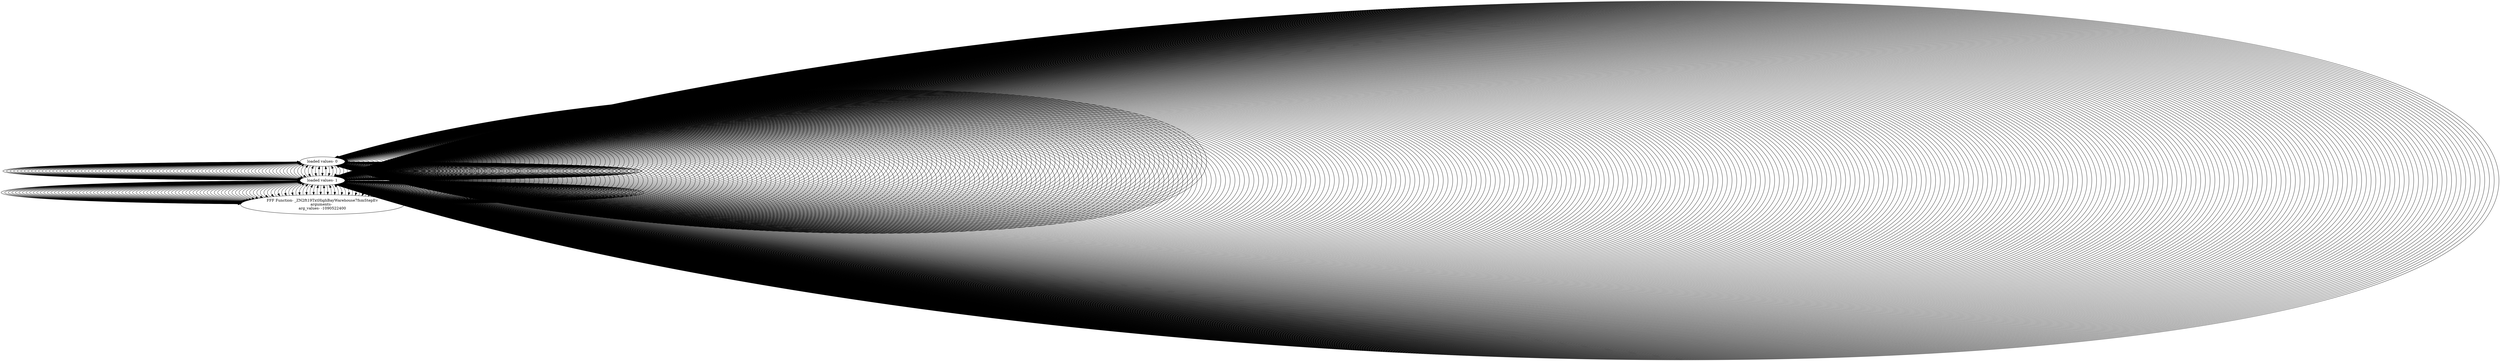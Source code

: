 digraph {
	"loaded values- 0"
	"loaded values- 0"
	"loaded values- 0" -> "loaded values- 0" [dir=back]
	"loaded values- 0"
	"loaded values- 0" -> "loaded values- 0" [dir=back]
	"loaded values- 1"
	"loaded values- 1" -> "loaded values- 0" [dir=back]
	"FFF Function- _ZN2ft19TxtHighBayWarehouse7fsmStepEv
arguments-  
arg_values- -1090522400
"
	"FFF Function- _ZN2ft19TxtHighBayWarehouse7fsmStepEv
arguments-  
arg_values- -1090522400
" -> "loaded values- 1" [dir=back]
	"loaded values- 1"
	"loaded values- 1" -> "FFF Function- _ZN2ft19TxtHighBayWarehouse7fsmStepEv
arguments-  
arg_values- -1090522400
" [dir=back]
	"loaded values- 1"
	"loaded values- 1" -> "loaded values- 1" [dir=back]
	"loaded values- 1"
	"loaded values- 1" -> "loaded values- 1" [dir=back]
	"loaded values- 1"
	"loaded values- 1" -> "loaded values- 1" [dir=back]
	"loaded values- 1"
	"loaded values- 1" -> "loaded values- 1" [dir=back]
	"loaded values- 1"
	"loaded values- 1" -> "loaded values- 1" [dir=back]
	"loaded values- 0"
	"loaded values- 0" -> "loaded values- 1" [dir=back]
	"loaded values- 0"
	"loaded values- 0" -> "loaded values- 0" [dir=back]
	"loaded values- 0"
	"loaded values- 0" -> "loaded values- 0" [dir=back]
	"loaded values- 1"
	"loaded values- 1" -> "loaded values- 0" [dir=back]
	"FFF Function- _ZN2ft19TxtHighBayWarehouse7fsmStepEv
arguments-  
arg_values- -1090522400
"
	"FFF Function- _ZN2ft19TxtHighBayWarehouse7fsmStepEv
arguments-  
arg_values- -1090522400
" -> "loaded values- 1" [dir=back]
	"loaded values- 1"
	"loaded values- 1" -> "FFF Function- _ZN2ft19TxtHighBayWarehouse7fsmStepEv
arguments-  
arg_values- -1090522400
" [dir=back]
	"loaded values- 1"
	"loaded values- 1" -> "loaded values- 1" [dir=back]
	"loaded values- 1"
	"loaded values- 1" -> "loaded values- 1" [dir=back]
	"loaded values- 1"
	"loaded values- 1" -> "loaded values- 1" [dir=back]
	"loaded values- 1"
	"loaded values- 1" -> "loaded values- 1" [dir=back]
	"loaded values- 1"
	"loaded values- 1" -> "loaded values- 1" [dir=back]
	"loaded values- 0"
	"loaded values- 0" -> "loaded values- 1" [dir=back]
	"loaded values- 0"
	"loaded values- 0" -> "loaded values- 0" [dir=back]
	"loaded values- 0"
	"loaded values- 0" -> "loaded values- 0" [dir=back]
	"loaded values- 1"
	"loaded values- 1" -> "loaded values- 0" [dir=back]
	"FFF Function- _ZN2ft19TxtHighBayWarehouse7fsmStepEv
arguments-  
arg_values- -1090522400
"
	"FFF Function- _ZN2ft19TxtHighBayWarehouse7fsmStepEv
arguments-  
arg_values- -1090522400
" -> "loaded values- 1" [dir=back]
	"loaded values- 1"
	"loaded values- 1" -> "FFF Function- _ZN2ft19TxtHighBayWarehouse7fsmStepEv
arguments-  
arg_values- -1090522400
" [dir=back]
	"loaded values- 1"
	"loaded values- 1" -> "loaded values- 1" [dir=back]
	"loaded values- 1"
	"loaded values- 1" -> "loaded values- 1" [dir=back]
	"loaded values- 1"
	"loaded values- 1" -> "loaded values- 1" [dir=back]
	"loaded values- 1"
	"loaded values- 1" -> "loaded values- 1" [dir=back]
	"loaded values- 1"
	"loaded values- 1" -> "loaded values- 1" [dir=back]
	"loaded values- 0"
	"loaded values- 0" -> "loaded values- 1" [dir=back]
	"loaded values- 0"
	"loaded values- 0" -> "loaded values- 0" [dir=back]
	"loaded values- 0"
	"loaded values- 0" -> "loaded values- 0" [dir=back]
	"loaded values- 1"
	"loaded values- 1" -> "loaded values- 0" [dir=back]
	"FFF Function- _ZN2ft19TxtHighBayWarehouse7fsmStepEv
arguments-  
arg_values- -1090522400
"
	"FFF Function- _ZN2ft19TxtHighBayWarehouse7fsmStepEv
arguments-  
arg_values- -1090522400
" -> "loaded values- 1" [dir=back]
	"loaded values- 1"
	"loaded values- 1" -> "FFF Function- _ZN2ft19TxtHighBayWarehouse7fsmStepEv
arguments-  
arg_values- -1090522400
" [dir=back]
	"loaded values- 1"
	"loaded values- 1" -> "loaded values- 1" [dir=back]
	"loaded values- 1"
	"loaded values- 1" -> "loaded values- 1" [dir=back]
	"loaded values- 1"
	"loaded values- 1" -> "loaded values- 1" [dir=back]
	"loaded values- 1"
	"loaded values- 1" -> "loaded values- 1" [dir=back]
	"loaded values- 1"
	"loaded values- 1" -> "loaded values- 1" [dir=back]
	"loaded values- 0"
	"loaded values- 0" -> "loaded values- 1" [dir=back]
	"loaded values- 0"
	"loaded values- 0" -> "loaded values- 0" [dir=back]
	"loaded values- 0"
	"loaded values- 0" -> "loaded values- 0" [dir=back]
	"loaded values- 1"
	"loaded values- 1" -> "loaded values- 0" [dir=back]
	"FFF Function- _ZN2ft19TxtHighBayWarehouse7fsmStepEv
arguments-  
arg_values- -1090522400
"
	"FFF Function- _ZN2ft19TxtHighBayWarehouse7fsmStepEv
arguments-  
arg_values- -1090522400
" -> "loaded values- 1" [dir=back]
	"loaded values- 1"
	"loaded values- 1" -> "FFF Function- _ZN2ft19TxtHighBayWarehouse7fsmStepEv
arguments-  
arg_values- -1090522400
" [dir=back]
	"loaded values- 1"
	"loaded values- 1" -> "loaded values- 1" [dir=back]
	"loaded values- 1"
	"loaded values- 1" -> "loaded values- 1" [dir=back]
	"loaded values- 1"
	"loaded values- 1" -> "loaded values- 1" [dir=back]
	"loaded values- 1"
	"loaded values- 1" -> "loaded values- 1" [dir=back]
	"loaded values- 1"
	"loaded values- 1" -> "loaded values- 1" [dir=back]
	"loaded values- 0"
	"loaded values- 0" -> "loaded values- 1" [dir=back]
	"loaded values- 0"
	"loaded values- 0" -> "loaded values- 0" [dir=back]
	"loaded values- 0"
	"loaded values- 0" -> "loaded values- 0" [dir=back]
	"loaded values- 1"
	"loaded values- 1" -> "loaded values- 0" [dir=back]
	"FFF Function- _ZN2ft19TxtHighBayWarehouse7fsmStepEv
arguments-  
arg_values- -1090522400
"
	"FFF Function- _ZN2ft19TxtHighBayWarehouse7fsmStepEv
arguments-  
arg_values- -1090522400
" -> "loaded values- 1" [dir=back]
	"loaded values- 1"
	"loaded values- 1" -> "FFF Function- _ZN2ft19TxtHighBayWarehouse7fsmStepEv
arguments-  
arg_values- -1090522400
" [dir=back]
	"loaded values- 1"
	"loaded values- 1" -> "loaded values- 1" [dir=back]
	"loaded values- 1"
	"loaded values- 1" -> "loaded values- 1" [dir=back]
	"loaded values- 1"
	"loaded values- 1" -> "loaded values- 1" [dir=back]
	"loaded values- 1"
	"loaded values- 1" -> "loaded values- 1" [dir=back]
	"loaded values- 1"
	"loaded values- 1" -> "loaded values- 1" [dir=back]
	"loaded values- 0"
	"loaded values- 0" -> "loaded values- 1" [dir=back]
	"loaded values- 0"
	"loaded values- 0" -> "loaded values- 0" [dir=back]
	"loaded values- 0"
	"loaded values- 0" -> "loaded values- 0" [dir=back]
	"loaded values- 1"
	"loaded values- 1" -> "loaded values- 0" [dir=back]
	"FFF Function- _ZN2ft19TxtHighBayWarehouse7fsmStepEv
arguments-  
arg_values- -1090522400
"
	"FFF Function- _ZN2ft19TxtHighBayWarehouse7fsmStepEv
arguments-  
arg_values- -1090522400
" -> "loaded values- 1" [dir=back]
	"loaded values- 1"
	"loaded values- 1" -> "FFF Function- _ZN2ft19TxtHighBayWarehouse7fsmStepEv
arguments-  
arg_values- -1090522400
" [dir=back]
	"loaded values- 1"
	"loaded values- 1" -> "loaded values- 1" [dir=back]
	"loaded values- 1"
	"loaded values- 1" -> "loaded values- 1" [dir=back]
	"loaded values- 1"
	"loaded values- 1" -> "loaded values- 1" [dir=back]
	"loaded values- 1"
	"loaded values- 1" -> "loaded values- 1" [dir=back]
	"loaded values- 1"
	"loaded values- 1" -> "loaded values- 1" [dir=back]
	"loaded values- 0"
	"loaded values- 0" -> "loaded values- 1" [dir=back]
	"loaded values- 0"
	"loaded values- 0" -> "loaded values- 0" [dir=back]
	"loaded values- 0"
	"loaded values- 0" -> "loaded values- 0" [dir=back]
	"loaded values- 1"
	"loaded values- 1" -> "loaded values- 0" [dir=back]
	"FFF Function- _ZN2ft19TxtHighBayWarehouse7fsmStepEv
arguments-  
arg_values- -1090522400
"
	"FFF Function- _ZN2ft19TxtHighBayWarehouse7fsmStepEv
arguments-  
arg_values- -1090522400
" -> "loaded values- 1" [dir=back]
	"loaded values- 1"
	"loaded values- 1" -> "FFF Function- _ZN2ft19TxtHighBayWarehouse7fsmStepEv
arguments-  
arg_values- -1090522400
" [dir=back]
	"loaded values- 1"
	"loaded values- 1" -> "loaded values- 1" [dir=back]
	"loaded values- 1"
	"loaded values- 1" -> "loaded values- 1" [dir=back]
	"loaded values- 1"
	"loaded values- 1" -> "loaded values- 1" [dir=back]
	"loaded values- 1"
	"loaded values- 1" -> "loaded values- 1" [dir=back]
	"loaded values- 1"
	"loaded values- 1" -> "loaded values- 1" [dir=back]
	"loaded values- 0"
	"loaded values- 0" -> "loaded values- 1" [dir=back]
	"loaded values- 0"
	"loaded values- 0" -> "loaded values- 0" [dir=back]
	"loaded values- 0"
	"loaded values- 0" -> "loaded values- 0" [dir=back]
	"loaded values- 1"
	"loaded values- 1" -> "loaded values- 0" [dir=back]
	"FFF Function- _ZN2ft19TxtHighBayWarehouse7fsmStepEv
arguments-  
arg_values- -1090522400
"
	"FFF Function- _ZN2ft19TxtHighBayWarehouse7fsmStepEv
arguments-  
arg_values- -1090522400
" -> "loaded values- 1" [dir=back]
	"loaded values- 1"
	"loaded values- 1" -> "FFF Function- _ZN2ft19TxtHighBayWarehouse7fsmStepEv
arguments-  
arg_values- -1090522400
" [dir=back]
	"loaded values- 1"
	"loaded values- 1" -> "loaded values- 1" [dir=back]
	"loaded values- 1"
	"loaded values- 1" -> "loaded values- 1" [dir=back]
	"loaded values- 1"
	"loaded values- 1" -> "loaded values- 1" [dir=back]
	"loaded values- 1"
	"loaded values- 1" -> "loaded values- 1" [dir=back]
	"loaded values- 1"
	"loaded values- 1" -> "loaded values- 1" [dir=back]
	"loaded values- 0"
	"loaded values- 0" -> "loaded values- 1" [dir=back]
	"loaded values- 0"
	"loaded values- 0" -> "loaded values- 0" [dir=back]
	"loaded values- 0"
	"loaded values- 0" -> "loaded values- 0" [dir=back]
	"loaded values- 1"
	"loaded values- 1" -> "loaded values- 0" [dir=back]
	"FFF Function- _ZN2ft19TxtHighBayWarehouse7fsmStepEv
arguments-  
arg_values- -1090522400
"
	"FFF Function- _ZN2ft19TxtHighBayWarehouse7fsmStepEv
arguments-  
arg_values- -1090522400
" -> "loaded values- 1" [dir=back]
	"loaded values- 1"
	"loaded values- 1" -> "FFF Function- _ZN2ft19TxtHighBayWarehouse7fsmStepEv
arguments-  
arg_values- -1090522400
" [dir=back]
	"loaded values- 1"
	"loaded values- 1" -> "loaded values- 1" [dir=back]
	"loaded values- 1"
	"loaded values- 1" -> "loaded values- 1" [dir=back]
	"loaded values- 1"
	"loaded values- 1" -> "loaded values- 1" [dir=back]
	"loaded values- 1"
	"loaded values- 1" -> "loaded values- 1" [dir=back]
	"loaded values- 1"
	"loaded values- 1" -> "loaded values- 1" [dir=back]
	"loaded values- 0"
	"loaded values- 0" -> "loaded values- 1" [dir=back]
	"loaded values- 0"
	"loaded values- 0" -> "loaded values- 0" [dir=back]
	"loaded values- 0"
	"loaded values- 0" -> "loaded values- 0" [dir=back]
	"loaded values- 1"
	"loaded values- 1" -> "loaded values- 0" [dir=back]
	"FFF Function- _ZN2ft19TxtHighBayWarehouse7fsmStepEv
arguments-  
arg_values- -1090522400
"
	"FFF Function- _ZN2ft19TxtHighBayWarehouse7fsmStepEv
arguments-  
arg_values- -1090522400
" -> "loaded values- 1" [dir=back]
	"loaded values- 1"
	"loaded values- 1" -> "FFF Function- _ZN2ft19TxtHighBayWarehouse7fsmStepEv
arguments-  
arg_values- -1090522400
" [dir=back]
	"loaded values- 1"
	"loaded values- 1" -> "loaded values- 1" [dir=back]
	"loaded values- 1"
	"loaded values- 1" -> "loaded values- 1" [dir=back]
	"loaded values- 1"
	"loaded values- 1" -> "loaded values- 1" [dir=back]
	"loaded values- 1"
	"loaded values- 1" -> "loaded values- 1" [dir=back]
	"loaded values- 1"
	"loaded values- 1" -> "loaded values- 1" [dir=back]
	"loaded values- 0"
	"loaded values- 0" -> "loaded values- 1" [dir=back]
	"loaded values- 0"
	"loaded values- 0" -> "loaded values- 0" [dir=back]
	"loaded values- 0"
	"loaded values- 0" -> "loaded values- 0" [dir=back]
	"loaded values- 1"
	"loaded values- 1" -> "loaded values- 0" [dir=back]
	"FFF Function- _ZN2ft19TxtHighBayWarehouse7fsmStepEv
arguments-  
arg_values- -1090522400
"
	"FFF Function- _ZN2ft19TxtHighBayWarehouse7fsmStepEv
arguments-  
arg_values- -1090522400
" -> "loaded values- 1" [dir=back]
	"loaded values- 1"
	"loaded values- 1" -> "FFF Function- _ZN2ft19TxtHighBayWarehouse7fsmStepEv
arguments-  
arg_values- -1090522400
" [dir=back]
	"loaded values- 1"
	"loaded values- 1" -> "loaded values- 1" [dir=back]
	"loaded values- 1"
	"loaded values- 1" -> "loaded values- 1" [dir=back]
	"loaded values- 1"
	"loaded values- 1" -> "loaded values- 1" [dir=back]
	"loaded values- 1"
	"loaded values- 1" -> "loaded values- 1" [dir=back]
	"loaded values- 1"
	"loaded values- 1" -> "loaded values- 1" [dir=back]
	"loaded values- 0"
	"loaded values- 0" -> "loaded values- 1" [dir=back]
	"loaded values- 0"
	"loaded values- 0" -> "loaded values- 0" [dir=back]
	"loaded values- 0"
	"loaded values- 0" -> "loaded values- 0" [dir=back]
	"loaded values- 1"
	"loaded values- 1" -> "loaded values- 0" [dir=back]
	"FFF Function- _ZN2ft19TxtHighBayWarehouse7fsmStepEv
arguments-  
arg_values- -1090522400
"
	"FFF Function- _ZN2ft19TxtHighBayWarehouse7fsmStepEv
arguments-  
arg_values- -1090522400
" -> "loaded values- 1" [dir=back]
	"loaded values- 1"
	"loaded values- 1" -> "FFF Function- _ZN2ft19TxtHighBayWarehouse7fsmStepEv
arguments-  
arg_values- -1090522400
" [dir=back]
	"loaded values- 1"
	"loaded values- 1" -> "loaded values- 1" [dir=back]
	"loaded values- 1"
	"loaded values- 1" -> "loaded values- 1" [dir=back]
	"loaded values- 1"
	"loaded values- 1" -> "loaded values- 1" [dir=back]
	"loaded values- 1"
	"loaded values- 1" -> "loaded values- 1" [dir=back]
	"loaded values- 1"
	"loaded values- 1" -> "loaded values- 1" [dir=back]
	"loaded values- 0"
	"loaded values- 0" -> "loaded values- 1" [dir=back]
	"loaded values- 0"
	"loaded values- 0" -> "loaded values- 0" [dir=back]
	"loaded values- 0"
	"loaded values- 0" -> "loaded values- 0" [dir=back]
	"loaded values- 1"
	"loaded values- 1" -> "loaded values- 0" [dir=back]
	"FFF Function- _ZN2ft19TxtHighBayWarehouse7fsmStepEv
arguments-  
arg_values- -1090522400
"
	"FFF Function- _ZN2ft19TxtHighBayWarehouse7fsmStepEv
arguments-  
arg_values- -1090522400
" -> "loaded values- 1" [dir=back]
	"loaded values- 1"
	"loaded values- 1" -> "FFF Function- _ZN2ft19TxtHighBayWarehouse7fsmStepEv
arguments-  
arg_values- -1090522400
" [dir=back]
	"loaded values- 1"
	"loaded values- 1" -> "loaded values- 1" [dir=back]
	"loaded values- 1"
	"loaded values- 1" -> "loaded values- 1" [dir=back]
	"loaded values- 1"
	"loaded values- 1" -> "loaded values- 1" [dir=back]
	"loaded values- 1"
	"loaded values- 1" -> "loaded values- 1" [dir=back]
	"loaded values- 1"
	"loaded values- 1" -> "loaded values- 1" [dir=back]
	"loaded values- 0"
	"loaded values- 0" -> "loaded values- 1" [dir=back]
	"loaded values- 0"
	"loaded values- 0" -> "loaded values- 0" [dir=back]
	"loaded values- 0"
	"loaded values- 0" -> "loaded values- 0" [dir=back]
	"loaded values- 1"
	"loaded values- 1" -> "loaded values- 0" [dir=back]
	"FFF Function- _ZN2ft19TxtHighBayWarehouse7fsmStepEv
arguments-  
arg_values- -1090522400
"
	"FFF Function- _ZN2ft19TxtHighBayWarehouse7fsmStepEv
arguments-  
arg_values- -1090522400
" -> "loaded values- 1" [dir=back]
	"loaded values- 1"
	"loaded values- 1" -> "FFF Function- _ZN2ft19TxtHighBayWarehouse7fsmStepEv
arguments-  
arg_values- -1090522400
" [dir=back]
	"loaded values- 1"
	"loaded values- 1" -> "loaded values- 1" [dir=back]
	"loaded values- 1"
	"loaded values- 1" -> "loaded values- 1" [dir=back]
	"loaded values- 1"
	"loaded values- 1" -> "loaded values- 1" [dir=back]
	"loaded values- 1"
	"loaded values- 1" -> "loaded values- 1" [dir=back]
	"loaded values- 1"
	"loaded values- 1" -> "loaded values- 1" [dir=back]
	"loaded values- 0"
	"loaded values- 0" -> "loaded values- 1" [dir=back]
	"loaded values- 0"
	"loaded values- 0" -> "loaded values- 0" [dir=back]
	"loaded values- 0"
	"loaded values- 0" -> "loaded values- 0" [dir=back]
	"loaded values- 1"
	"loaded values- 1" -> "loaded values- 0" [dir=back]
	"FFF Function- _ZN2ft19TxtHighBayWarehouse7fsmStepEv
arguments-  
arg_values- -1090522400
"
	"FFF Function- _ZN2ft19TxtHighBayWarehouse7fsmStepEv
arguments-  
arg_values- -1090522400
" -> "loaded values- 1" [dir=back]
	"loaded values- 1"
	"loaded values- 1" -> "FFF Function- _ZN2ft19TxtHighBayWarehouse7fsmStepEv
arguments-  
arg_values- -1090522400
" [dir=back]
	"loaded values- 1"
	"loaded values- 1" -> "loaded values- 1" [dir=back]
	"loaded values- 1"
	"loaded values- 1" -> "loaded values- 1" [dir=back]
	"loaded values- 1"
	"loaded values- 1" -> "loaded values- 1" [dir=back]
	"loaded values- 1"
	"loaded values- 1" -> "loaded values- 1" [dir=back]
	"loaded values- 1"
	"loaded values- 1" -> "loaded values- 1" [dir=back]
	"loaded values- 0"
	"loaded values- 0" -> "loaded values- 1" [dir=back]
	"loaded values- 0"
	"loaded values- 0" -> "loaded values- 0" [dir=back]
	"loaded values- 0"
	"loaded values- 0" -> "loaded values- 0" [dir=back]
	"loaded values- 1"
	"loaded values- 1" -> "loaded values- 0" [dir=back]
	"FFF Function- _ZN2ft19TxtHighBayWarehouse7fsmStepEv
arguments-  
arg_values- -1090522400
"
	"FFF Function- _ZN2ft19TxtHighBayWarehouse7fsmStepEv
arguments-  
arg_values- -1090522400
" -> "loaded values- 1" [dir=back]
	"loaded values- 1"
	"loaded values- 1" -> "FFF Function- _ZN2ft19TxtHighBayWarehouse7fsmStepEv
arguments-  
arg_values- -1090522400
" [dir=back]
	"loaded values- 1"
	"loaded values- 1" -> "loaded values- 1" [dir=back]
	"loaded values- 1"
	"loaded values- 1" -> "loaded values- 1" [dir=back]
	"loaded values- 1"
	"loaded values- 1" -> "loaded values- 1" [dir=back]
	"loaded values- 1"
	"loaded values- 1" -> "loaded values- 1" [dir=back]
	"loaded values- 1"
	"loaded values- 1" -> "loaded values- 1" [dir=back]
	"loaded values- 0"
	"loaded values- 0" -> "loaded values- 1" [dir=back]
	"loaded values- 0"
	"loaded values- 0" -> "loaded values- 0" [dir=back]
	"loaded values- 0"
	"loaded values- 0" -> "loaded values- 0" [dir=back]
	"loaded values- 1"
	"loaded values- 1" -> "loaded values- 0" [dir=back]
	"FFF Function- _ZN2ft19TxtHighBayWarehouse7fsmStepEv
arguments-  
arg_values- -1090522400
"
	"FFF Function- _ZN2ft19TxtHighBayWarehouse7fsmStepEv
arguments-  
arg_values- -1090522400
" -> "loaded values- 1" [dir=back]
	"loaded values- 1"
	"loaded values- 1" -> "FFF Function- _ZN2ft19TxtHighBayWarehouse7fsmStepEv
arguments-  
arg_values- -1090522400
" [dir=back]
	"loaded values- 1"
	"loaded values- 1" -> "loaded values- 1" [dir=back]
	"loaded values- 1"
	"loaded values- 1" -> "loaded values- 1" [dir=back]
	"loaded values- 1"
	"loaded values- 1" -> "loaded values- 1" [dir=back]
	"loaded values- 1"
	"loaded values- 1" -> "loaded values- 1" [dir=back]
	"loaded values- 1"
	"loaded values- 1" -> "loaded values- 1" [dir=back]
	"loaded values- 0"
	"loaded values- 0" -> "loaded values- 1" [dir=back]
	"loaded values- 0"
	"loaded values- 0" -> "loaded values- 0" [dir=back]
	"loaded values- 0"
	"loaded values- 0" -> "loaded values- 0" [dir=back]
	"loaded values- 1"
	"loaded values- 1" -> "loaded values- 0" [dir=back]
	"FFF Function- _ZN2ft19TxtHighBayWarehouse7fsmStepEv
arguments-  
arg_values- -1090522400
"
	"FFF Function- _ZN2ft19TxtHighBayWarehouse7fsmStepEv
arguments-  
arg_values- -1090522400
" -> "loaded values- 1" [dir=back]
	"loaded values- 1"
	"loaded values- 1" -> "FFF Function- _ZN2ft19TxtHighBayWarehouse7fsmStepEv
arguments-  
arg_values- -1090522400
" [dir=back]
	"loaded values- 1"
	"loaded values- 1" -> "loaded values- 1" [dir=back]
	"loaded values- 1"
	"loaded values- 1" -> "loaded values- 1" [dir=back]
	"loaded values- 1"
	"loaded values- 1" -> "loaded values- 1" [dir=back]
	"loaded values- 1"
	"loaded values- 1" -> "loaded values- 1" [dir=back]
	"loaded values- 1"
	"loaded values- 1" -> "loaded values- 1" [dir=back]
	"loaded values- 0"
	"loaded values- 0" -> "loaded values- 1" [dir=back]
	"loaded values- 0"
	"loaded values- 0" -> "loaded values- 0" [dir=back]
	"loaded values- 0"
	"loaded values- 0" -> "loaded values- 0" [dir=back]
	"loaded values- 1"
	"loaded values- 1" -> "loaded values- 0" [dir=back]
	"FFF Function- _ZN2ft19TxtHighBayWarehouse7fsmStepEv
arguments-  
arg_values- -1090522400
"
	"FFF Function- _ZN2ft19TxtHighBayWarehouse7fsmStepEv
arguments-  
arg_values- -1090522400
" -> "loaded values- 1" [dir=back]
	"loaded values- 1"
	"loaded values- 1" -> "FFF Function- _ZN2ft19TxtHighBayWarehouse7fsmStepEv
arguments-  
arg_values- -1090522400
" [dir=back]
	"loaded values- 1"
	"loaded values- 1" -> "loaded values- 1" [dir=back]
	"loaded values- 1"
	"loaded values- 1" -> "loaded values- 1" [dir=back]
	"loaded values- 1"
	"loaded values- 1" -> "loaded values- 1" [dir=back]
	"loaded values- 1"
	"loaded values- 1" -> "loaded values- 1" [dir=back]
	"loaded values- 1"
	"loaded values- 1" -> "loaded values- 1" [dir=back]
	"loaded values- 0"
	"loaded values- 0" -> "loaded values- 1" [dir=back]
	"loaded values- 0"
	"loaded values- 0" -> "loaded values- 0" [dir=back]
	"loaded values- 0"
	"loaded values- 0" -> "loaded values- 0" [dir=back]
	"loaded values- 1"
	"loaded values- 1" -> "loaded values- 0" [dir=back]
	"FFF Function- _ZN2ft19TxtHighBayWarehouse7fsmStepEv
arguments-  
arg_values- -1090522400
"
	"FFF Function- _ZN2ft19TxtHighBayWarehouse7fsmStepEv
arguments-  
arg_values- -1090522400
" -> "loaded values- 1" [dir=back]
	"loaded values- 1"
	"loaded values- 1" -> "FFF Function- _ZN2ft19TxtHighBayWarehouse7fsmStepEv
arguments-  
arg_values- -1090522400
" [dir=back]
	"loaded values- 1"
	"loaded values- 1" -> "loaded values- 1" [dir=back]
	"loaded values- 1"
	"loaded values- 1" -> "loaded values- 1" [dir=back]
	"loaded values- 1"
	"loaded values- 1" -> "loaded values- 1" [dir=back]
	"loaded values- 1"
	"loaded values- 1" -> "loaded values- 1" [dir=back]
	"loaded values- 1"
	"loaded values- 1" -> "loaded values- 1" [dir=back]
	"loaded values- 0"
	"loaded values- 0" -> "loaded values- 1" [dir=back]
	"loaded values- 0"
	"loaded values- 0" -> "loaded values- 0" [dir=back]
	"loaded values- 0"
	"loaded values- 0" -> "loaded values- 0" [dir=back]
	"loaded values- 1"
	"loaded values- 1" -> "loaded values- 0" [dir=back]
	"FFF Function- _ZN2ft19TxtHighBayWarehouse7fsmStepEv
arguments-  
arg_values- -1090522400
"
	"FFF Function- _ZN2ft19TxtHighBayWarehouse7fsmStepEv
arguments-  
arg_values- -1090522400
" -> "loaded values- 1" [dir=back]
	"loaded values- 1"
	"loaded values- 1" -> "FFF Function- _ZN2ft19TxtHighBayWarehouse7fsmStepEv
arguments-  
arg_values- -1090522400
" [dir=back]
	"loaded values- 1"
	"loaded values- 1" -> "loaded values- 1" [dir=back]
	"loaded values- 1"
	"loaded values- 1" -> "loaded values- 1" [dir=back]
	"loaded values- 1"
	"loaded values- 1" -> "loaded values- 1" [dir=back]
	"loaded values- 1"
	"loaded values- 1" -> "loaded values- 1" [dir=back]
	"loaded values- 1"
	"loaded values- 1" -> "loaded values- 1" [dir=back]
	"loaded values- 0"
	"loaded values- 0" -> "loaded values- 1" [dir=back]
	"loaded values- 0"
	"loaded values- 0" -> "loaded values- 0" [dir=back]
	"loaded values- 0"
	"loaded values- 0" -> "loaded values- 0" [dir=back]
	"loaded values- 1"
	"loaded values- 1" -> "loaded values- 0" [dir=back]
	"FFF Function- _ZN2ft19TxtHighBayWarehouse7fsmStepEv
arguments-  
arg_values- -1090522400
"
	"FFF Function- _ZN2ft19TxtHighBayWarehouse7fsmStepEv
arguments-  
arg_values- -1090522400
" -> "loaded values- 1" [dir=back]
	"loaded values- 1"
	"loaded values- 1" -> "FFF Function- _ZN2ft19TxtHighBayWarehouse7fsmStepEv
arguments-  
arg_values- -1090522400
" [dir=back]
	"loaded values- 1"
	"loaded values- 1" -> "loaded values- 1" [dir=back]
	"loaded values- 1"
	"loaded values- 1" -> "loaded values- 1" [dir=back]
	"loaded values- 1"
	"loaded values- 1" -> "loaded values- 1" [dir=back]
	"loaded values- 1"
	"loaded values- 1" -> "loaded values- 1" [dir=back]
	"loaded values- 1"
	"loaded values- 1" -> "loaded values- 1" [dir=back]
	"loaded values- 0"
	"loaded values- 0" -> "loaded values- 1" [dir=back]
	"loaded values- 0"
	"loaded values- 0" -> "loaded values- 0" [dir=back]
	"loaded values- 0"
	"loaded values- 0" -> "loaded values- 0" [dir=back]
	"loaded values- 1"
	"loaded values- 1" -> "loaded values- 0" [dir=back]
	"FFF Function- _ZN2ft19TxtHighBayWarehouse7fsmStepEv
arguments-  
arg_values- -1090522400
"
	"FFF Function- _ZN2ft19TxtHighBayWarehouse7fsmStepEv
arguments-  
arg_values- -1090522400
" -> "loaded values- 1" [dir=back]
	"loaded values- 1"
	"loaded values- 1" -> "FFF Function- _ZN2ft19TxtHighBayWarehouse7fsmStepEv
arguments-  
arg_values- -1090522400
" [dir=back]
	"loaded values- 1"
	"loaded values- 1" -> "loaded values- 1" [dir=back]
	"loaded values- 1"
	"loaded values- 1" -> "loaded values- 1" [dir=back]
	"loaded values- 1"
	"loaded values- 1" -> "loaded values- 1" [dir=back]
	"loaded values- 1"
	"loaded values- 1" -> "loaded values- 1" [dir=back]
	"loaded values- 1"
	"loaded values- 1" -> "loaded values- 1" [dir=back]
	"loaded values- 0"
	"loaded values- 0" -> "loaded values- 1" [dir=back]
	"loaded values- 0"
	"loaded values- 0" -> "loaded values- 0" [dir=back]
	"loaded values- 0"
	"loaded values- 0" -> "loaded values- 0" [dir=back]
	"loaded values- 1"
	"loaded values- 1" -> "loaded values- 0" [dir=back]
	"FFF Function- _ZN2ft19TxtHighBayWarehouse7fsmStepEv
arguments-  
arg_values- -1090522400
"
	"FFF Function- _ZN2ft19TxtHighBayWarehouse7fsmStepEv
arguments-  
arg_values- -1090522400
" -> "loaded values- 1" [dir=back]
	"loaded values- 1"
	"loaded values- 1" -> "FFF Function- _ZN2ft19TxtHighBayWarehouse7fsmStepEv
arguments-  
arg_values- -1090522400
" [dir=back]
	"loaded values- 1"
	"loaded values- 1" -> "loaded values- 1" [dir=back]
	"loaded values- 1"
	"loaded values- 1" -> "loaded values- 1" [dir=back]
	"loaded values- 1"
	"loaded values- 1" -> "loaded values- 1" [dir=back]
	"loaded values- 1"
	"loaded values- 1" -> "loaded values- 1" [dir=back]
	"loaded values- 1"
	"loaded values- 1" -> "loaded values- 1" [dir=back]
	"loaded values- 0"
	"loaded values- 0" -> "loaded values- 1" [dir=back]
	"loaded values- 0"
	"loaded values- 0" -> "loaded values- 0" [dir=back]
	"loaded values- 0"
	"loaded values- 0" -> "loaded values- 0" [dir=back]
	"loaded values- 1"
	"loaded values- 1" -> "loaded values- 0" [dir=back]
	"FFF Function- _ZN2ft19TxtHighBayWarehouse7fsmStepEv
arguments-  
arg_values- -1090522400
"
	"FFF Function- _ZN2ft19TxtHighBayWarehouse7fsmStepEv
arguments-  
arg_values- -1090522400
" -> "loaded values- 1" [dir=back]
	"loaded values- 1"
	"loaded values- 1" -> "FFF Function- _ZN2ft19TxtHighBayWarehouse7fsmStepEv
arguments-  
arg_values- -1090522400
" [dir=back]
	"loaded values- 1"
	"loaded values- 1" -> "loaded values- 1" [dir=back]
	"loaded values- 1"
	"loaded values- 1" -> "loaded values- 1" [dir=back]
	"loaded values- 1"
	"loaded values- 1" -> "loaded values- 1" [dir=back]
	"loaded values- 1"
	"loaded values- 1" -> "loaded values- 1" [dir=back]
	"loaded values- 1"
	"loaded values- 1" -> "loaded values- 1" [dir=back]
	"loaded values- 0"
	"loaded values- 0" -> "loaded values- 1" [dir=back]
	"loaded values- 0"
	"loaded values- 0" -> "loaded values- 0" [dir=back]
	"loaded values- 0"
	"loaded values- 0" -> "loaded values- 0" [dir=back]
	"loaded values- 1"
	"loaded values- 1" -> "loaded values- 0" [dir=back]
	"FFF Function- _ZN2ft19TxtHighBayWarehouse7fsmStepEv
arguments-  
arg_values- -1090522400
"
	"FFF Function- _ZN2ft19TxtHighBayWarehouse7fsmStepEv
arguments-  
arg_values- -1090522400
" -> "loaded values- 1" [dir=back]
	"loaded values- 1"
	"loaded values- 1" -> "FFF Function- _ZN2ft19TxtHighBayWarehouse7fsmStepEv
arguments-  
arg_values- -1090522400
" [dir=back]
	"loaded values- 1"
	"loaded values- 1" -> "loaded values- 1" [dir=back]
	"loaded values- 1"
	"loaded values- 1" -> "loaded values- 1" [dir=back]
	"loaded values- 1"
	"loaded values- 1" -> "loaded values- 1" [dir=back]
	"loaded values- 1"
	"loaded values- 1" -> "loaded values- 1" [dir=back]
	"loaded values- 1"
	"loaded values- 1" -> "loaded values- 1" [dir=back]
	"loaded values- 0"
	"loaded values- 0" -> "loaded values- 1" [dir=back]
	"loaded values- 0"
	"loaded values- 0" -> "loaded values- 0" [dir=back]
	"loaded values- 0"
	"loaded values- 0" -> "loaded values- 0" [dir=back]
	"loaded values- 1"
	"loaded values- 1" -> "loaded values- 0" [dir=back]
	"FFF Function- _ZN2ft19TxtHighBayWarehouse7fsmStepEv
arguments-  
arg_values- -1090522400
"
	"FFF Function- _ZN2ft19TxtHighBayWarehouse7fsmStepEv
arguments-  
arg_values- -1090522400
" -> "loaded values- 1" [dir=back]
	"loaded values- 1"
	"loaded values- 1" -> "FFF Function- _ZN2ft19TxtHighBayWarehouse7fsmStepEv
arguments-  
arg_values- -1090522400
" [dir=back]
	"loaded values- 1"
	"loaded values- 1" -> "loaded values- 1" [dir=back]
	"loaded values- 1"
	"loaded values- 1" -> "loaded values- 1" [dir=back]
	"loaded values- 1"
	"loaded values- 1" -> "loaded values- 1" [dir=back]
	"loaded values- 1"
	"loaded values- 1" -> "loaded values- 1" [dir=back]
	"loaded values- 1"
	"loaded values- 1" -> "loaded values- 1" [dir=back]
	"loaded values- 0"
	"loaded values- 0" -> "loaded values- 1" [dir=back]
	"loaded values- 0"
	"loaded values- 0" -> "loaded values- 0" [dir=back]
	"loaded values- 0"
	"loaded values- 0" -> "loaded values- 0" [dir=back]
	"loaded values- 1"
	"loaded values- 1" -> "loaded values- 0" [dir=back]
	"FFF Function- _ZN2ft19TxtHighBayWarehouse7fsmStepEv
arguments-  
arg_values- -1090522400
"
	"FFF Function- _ZN2ft19TxtHighBayWarehouse7fsmStepEv
arguments-  
arg_values- -1090522400
" -> "loaded values- 1" [dir=back]
	"loaded values- 1"
	"loaded values- 1" -> "FFF Function- _ZN2ft19TxtHighBayWarehouse7fsmStepEv
arguments-  
arg_values- -1090522400
" [dir=back]
	"loaded values- 1"
	"loaded values- 1" -> "loaded values- 1" [dir=back]
	"loaded values- 1"
	"loaded values- 1" -> "loaded values- 1" [dir=back]
	"loaded values- 1"
	"loaded values- 1" -> "loaded values- 1" [dir=back]
	"loaded values- 1"
	"loaded values- 1" -> "loaded values- 1" [dir=back]
	"loaded values- 1"
	"loaded values- 1" -> "loaded values- 1" [dir=back]
	"loaded values- 0"
	"loaded values- 0" -> "loaded values- 1" [dir=back]
	"loaded values- 0"
	"loaded values- 0" -> "loaded values- 0" [dir=back]
	"loaded values- 0"
	"loaded values- 0" -> "loaded values- 0" [dir=back]
	"loaded values- 1"
	"loaded values- 1" -> "loaded values- 0" [dir=back]
	"FFF Function- _ZN2ft19TxtHighBayWarehouse7fsmStepEv
arguments-  
arg_values- -1090522400
"
	"FFF Function- _ZN2ft19TxtHighBayWarehouse7fsmStepEv
arguments-  
arg_values- -1090522400
" -> "loaded values- 1" [dir=back]
	"loaded values- 1"
	"loaded values- 1" -> "FFF Function- _ZN2ft19TxtHighBayWarehouse7fsmStepEv
arguments-  
arg_values- -1090522400
" [dir=back]
	"loaded values- 1"
	"loaded values- 1" -> "loaded values- 1" [dir=back]
	"loaded values- 1"
	"loaded values- 1" -> "loaded values- 1" [dir=back]
	"loaded values- 1"
	"loaded values- 1" -> "loaded values- 1" [dir=back]
	"loaded values- 1"
	"loaded values- 1" -> "loaded values- 1" [dir=back]
	"loaded values- 1"
	"loaded values- 1" -> "loaded values- 1" [dir=back]
	"loaded values- 0"
	"loaded values- 0" -> "loaded values- 1" [dir=back]
	"loaded values- 0"
	"loaded values- 0" -> "loaded values- 0" [dir=back]
	"loaded values- 0"
	"loaded values- 0" -> "loaded values- 0" [dir=back]
	"loaded values- 1"
	"loaded values- 1" -> "loaded values- 0" [dir=back]
	"FFF Function- _ZN2ft19TxtHighBayWarehouse7fsmStepEv
arguments-  
arg_values- -1090522400
"
	"FFF Function- _ZN2ft19TxtHighBayWarehouse7fsmStepEv
arguments-  
arg_values- -1090522400
" -> "loaded values- 1" [dir=back]
	"loaded values- 1"
	"loaded values- 1" -> "FFF Function- _ZN2ft19TxtHighBayWarehouse7fsmStepEv
arguments-  
arg_values- -1090522400
" [dir=back]
	"loaded values- 1"
	"loaded values- 1" -> "loaded values- 1" [dir=back]
	"loaded values- 1"
	"loaded values- 1" -> "loaded values- 1" [dir=back]
	"loaded values- 1"
	"loaded values- 1" -> "loaded values- 1" [dir=back]
	"loaded values- 1"
	"loaded values- 1" -> "loaded values- 1" [dir=back]
	"loaded values- 1"
	"loaded values- 1" -> "loaded values- 1" [dir=back]
	"loaded values- 0"
	"loaded values- 0" -> "loaded values- 1" [dir=back]
	"loaded values- 0"
	"loaded values- 0" -> "loaded values- 0" [dir=back]
	"loaded values- 0"
	"loaded values- 0" -> "loaded values- 0" [dir=back]
	"loaded values- 1"
	"loaded values- 1" -> "loaded values- 0" [dir=back]
	"FFF Function- _ZN2ft19TxtHighBayWarehouse7fsmStepEv
arguments-  
arg_values- -1090522400
"
	"FFF Function- _ZN2ft19TxtHighBayWarehouse7fsmStepEv
arguments-  
arg_values- -1090522400
" -> "loaded values- 1" [dir=back]
	"loaded values- 1"
	"loaded values- 1" -> "FFF Function- _ZN2ft19TxtHighBayWarehouse7fsmStepEv
arguments-  
arg_values- -1090522400
" [dir=back]
	"loaded values- 1"
	"loaded values- 1" -> "loaded values- 1" [dir=back]
	"loaded values- 1"
	"loaded values- 1" -> "loaded values- 1" [dir=back]
	"loaded values- 1"
	"loaded values- 1" -> "loaded values- 1" [dir=back]
	"loaded values- 1"
	"loaded values- 1" -> "loaded values- 1" [dir=back]
	"loaded values- 1"
	"loaded values- 1" -> "loaded values- 1" [dir=back]
	"loaded values- 0"
	"loaded values- 0" -> "loaded values- 1" [dir=back]
	"loaded values- 0"
	"loaded values- 0" -> "loaded values- 0" [dir=back]
	"loaded values- 0"
	"loaded values- 0" -> "loaded values- 0" [dir=back]
	"loaded values- 1"
	"loaded values- 1" -> "loaded values- 0" [dir=back]
	"FFF Function- _ZN2ft19TxtHighBayWarehouse7fsmStepEv
arguments-  
arg_values- -1090522400
"
	"FFF Function- _ZN2ft19TxtHighBayWarehouse7fsmStepEv
arguments-  
arg_values- -1090522400
" -> "loaded values- 1" [dir=back]
	"loaded values- 1"
	"loaded values- 1" -> "FFF Function- _ZN2ft19TxtHighBayWarehouse7fsmStepEv
arguments-  
arg_values- -1090522400
" [dir=back]
	"loaded values- 1"
	"loaded values- 1" -> "loaded values- 1" [dir=back]
	"loaded values- 1"
	"loaded values- 1" -> "loaded values- 1" [dir=back]
	"loaded values- 1"
	"loaded values- 1" -> "loaded values- 1" [dir=back]
	"loaded values- 1"
	"loaded values- 1" -> "loaded values- 1" [dir=back]
	"loaded values- 1"
	"loaded values- 1" -> "loaded values- 1" [dir=back]
	"loaded values- 0"
	"loaded values- 0" -> "loaded values- 1" [dir=back]
	"loaded values- 0"
	"loaded values- 0" -> "loaded values- 0" [dir=back]
	"loaded values- 0"
	"loaded values- 0" -> "loaded values- 0" [dir=back]
	"loaded values- 1"
	"loaded values- 1" -> "loaded values- 0" [dir=back]
	"FFF Function- _ZN2ft19TxtHighBayWarehouse7fsmStepEv
arguments-  
arg_values- -1090522400
"
	"FFF Function- _ZN2ft19TxtHighBayWarehouse7fsmStepEv
arguments-  
arg_values- -1090522400
" -> "loaded values- 1" [dir=back]
	"loaded values- 1"
	"loaded values- 1" -> "FFF Function- _ZN2ft19TxtHighBayWarehouse7fsmStepEv
arguments-  
arg_values- -1090522400
" [dir=back]
	"loaded values- 1"
	"loaded values- 1" -> "loaded values- 1" [dir=back]
	"loaded values- 1"
	"loaded values- 1" -> "loaded values- 1" [dir=back]
	"loaded values- 1"
	"loaded values- 1" -> "loaded values- 1" [dir=back]
	"loaded values- 1"
	"loaded values- 1" -> "loaded values- 1" [dir=back]
	"loaded values- 1"
	"loaded values- 1" -> "loaded values- 1" [dir=back]
	"loaded values- 0"
	"loaded values- 0" -> "loaded values- 1" [dir=back]
	"loaded values- 0"
	"loaded values- 0" -> "loaded values- 0" [dir=back]
	"loaded values- 0"
	"loaded values- 0" -> "loaded values- 0" [dir=back]
	"loaded values- 1"
	"loaded values- 1" -> "loaded values- 0" [dir=back]
	"FFF Function- _ZN2ft19TxtHighBayWarehouse7fsmStepEv
arguments-  
arg_values- -1090522400
"
	"FFF Function- _ZN2ft19TxtHighBayWarehouse7fsmStepEv
arguments-  
arg_values- -1090522400
" -> "loaded values- 1" [dir=back]
	"loaded values- 1"
	"loaded values- 1" -> "FFF Function- _ZN2ft19TxtHighBayWarehouse7fsmStepEv
arguments-  
arg_values- -1090522400
" [dir=back]
	"loaded values- 1"
	"loaded values- 1" -> "loaded values- 1" [dir=back]
	"loaded values- 1"
	"loaded values- 1" -> "loaded values- 1" [dir=back]
	"loaded values- 1"
	"loaded values- 1" -> "loaded values- 1" [dir=back]
	"loaded values- 1"
	"loaded values- 1" -> "loaded values- 1" [dir=back]
	"loaded values- 1"
	"loaded values- 1" -> "loaded values- 1" [dir=back]
	"loaded values- 0"
	"loaded values- 0" -> "loaded values- 1" [dir=back]
	"loaded values- 0"
	"loaded values- 0" -> "loaded values- 0" [dir=back]
	"loaded values- 0"
	"loaded values- 0" -> "loaded values- 0" [dir=back]
	"loaded values- 1"
	"loaded values- 1" -> "loaded values- 0" [dir=back]
	"FFF Function- _ZN2ft19TxtHighBayWarehouse7fsmStepEv
arguments-  
arg_values- -1090522400
"
	"FFF Function- _ZN2ft19TxtHighBayWarehouse7fsmStepEv
arguments-  
arg_values- -1090522400
" -> "loaded values- 1" [dir=back]
	"loaded values- 1"
	"loaded values- 1" -> "FFF Function- _ZN2ft19TxtHighBayWarehouse7fsmStepEv
arguments-  
arg_values- -1090522400
" [dir=back]
	"loaded values- 1"
	"loaded values- 1" -> "loaded values- 1" [dir=back]
	"loaded values- 1"
	"loaded values- 1" -> "loaded values- 1" [dir=back]
	"loaded values- 1"
	"loaded values- 1" -> "loaded values- 1" [dir=back]
	"loaded values- 1"
	"loaded values- 1" -> "loaded values- 1" [dir=back]
	"loaded values- 1"
	"loaded values- 1" -> "loaded values- 1" [dir=back]
	"loaded values- 0"
	"loaded values- 0" -> "loaded values- 1" [dir=back]
	"loaded values- 0"
	"loaded values- 0" -> "loaded values- 0" [dir=back]
	"loaded values- 0"
	"loaded values- 0" -> "loaded values- 0" [dir=back]
	"loaded values- 1"
	"loaded values- 1" -> "loaded values- 0" [dir=back]
	"FFF Function- _ZN2ft19TxtHighBayWarehouse7fsmStepEv
arguments-  
arg_values- -1090522400
"
	"FFF Function- _ZN2ft19TxtHighBayWarehouse7fsmStepEv
arguments-  
arg_values- -1090522400
" -> "loaded values- 1" [dir=back]
	"loaded values- 1"
	"loaded values- 1" -> "FFF Function- _ZN2ft19TxtHighBayWarehouse7fsmStepEv
arguments-  
arg_values- -1090522400
" [dir=back]
	"loaded values- 1"
	"loaded values- 1" -> "loaded values- 1" [dir=back]
	"loaded values- 1"
	"loaded values- 1" -> "loaded values- 1" [dir=back]
	"loaded values- 1"
	"loaded values- 1" -> "loaded values- 1" [dir=back]
	"loaded values- 1"
	"loaded values- 1" -> "loaded values- 1" [dir=back]
	"loaded values- 1"
	"loaded values- 1" -> "loaded values- 1" [dir=back]
	"loaded values- 0"
	"loaded values- 0" -> "loaded values- 1" [dir=back]
	"loaded values- 0"
	"loaded values- 0" -> "loaded values- 0" [dir=back]
	"loaded values- 0"
	"loaded values- 0" -> "loaded values- 0" [dir=back]
	"loaded values- 1"
	"loaded values- 1" -> "loaded values- 0" [dir=back]
	"FFF Function- _ZN2ft19TxtHighBayWarehouse7fsmStepEv
arguments-  
arg_values- -1090522400
"
	"FFF Function- _ZN2ft19TxtHighBayWarehouse7fsmStepEv
arguments-  
arg_values- -1090522400
" -> "loaded values- 1" [dir=back]
	"loaded values- 1"
	"loaded values- 1" -> "FFF Function- _ZN2ft19TxtHighBayWarehouse7fsmStepEv
arguments-  
arg_values- -1090522400
" [dir=back]
	"loaded values- 1"
	"loaded values- 1" -> "loaded values- 1" [dir=back]
	"loaded values- 1"
	"loaded values- 1" -> "loaded values- 1" [dir=back]
	"loaded values- 1"
	"loaded values- 1" -> "loaded values- 1" [dir=back]
	"loaded values- 1"
	"loaded values- 1" -> "loaded values- 1" [dir=back]
	"loaded values- 1"
	"loaded values- 1" -> "loaded values- 1" [dir=back]
	"loaded values- 0"
	"loaded values- 0" -> "loaded values- 1" [dir=back]
	"loaded values- 0"
	"loaded values- 0" -> "loaded values- 0" [dir=back]
	"loaded values- 0"
	"loaded values- 0" -> "loaded values- 0" [dir=back]
	"loaded values- 1"
	"loaded values- 1" -> "loaded values- 0" [dir=back]
	"FFF Function- _ZN2ft19TxtHighBayWarehouse7fsmStepEv
arguments-  
arg_values- -1090522400
"
	"FFF Function- _ZN2ft19TxtHighBayWarehouse7fsmStepEv
arguments-  
arg_values- -1090522400
" -> "loaded values- 1" [dir=back]
	"loaded values- 1"
	"loaded values- 1" -> "FFF Function- _ZN2ft19TxtHighBayWarehouse7fsmStepEv
arguments-  
arg_values- -1090522400
" [dir=back]
	"loaded values- 1"
	"loaded values- 1" -> "loaded values- 1" [dir=back]
	"loaded values- 1"
	"loaded values- 1" -> "loaded values- 1" [dir=back]
	"loaded values- 1"
	"loaded values- 1" -> "loaded values- 1" [dir=back]
	"loaded values- 1"
	"loaded values- 1" -> "loaded values- 1" [dir=back]
	"loaded values- 1"
	"loaded values- 1" -> "loaded values- 1" [dir=back]
	"loaded values- 0"
	"loaded values- 0" -> "loaded values- 1" [dir=back]
	"loaded values- 0"
	"loaded values- 0" -> "loaded values- 0" [dir=back]
	"loaded values- 0"
	"loaded values- 0" -> "loaded values- 0" [dir=back]
	"loaded values- 1"
	"loaded values- 1" -> "loaded values- 0" [dir=back]
	"FFF Function- _ZN2ft19TxtHighBayWarehouse7fsmStepEv
arguments-  
arg_values- -1090522400
"
	"FFF Function- _ZN2ft19TxtHighBayWarehouse7fsmStepEv
arguments-  
arg_values- -1090522400
" -> "loaded values- 1" [dir=back]
	"loaded values- 1"
	"loaded values- 1" -> "FFF Function- _ZN2ft19TxtHighBayWarehouse7fsmStepEv
arguments-  
arg_values- -1090522400
" [dir=back]
	"loaded values- 1"
	"loaded values- 1" -> "loaded values- 1" [dir=back]
	"loaded values- 1"
	"loaded values- 1" -> "loaded values- 1" [dir=back]
	"loaded values- 1"
	"loaded values- 1" -> "loaded values- 1" [dir=back]
	"loaded values- 1"
	"loaded values- 1" -> "loaded values- 1" [dir=back]
	"loaded values- 1"
	"loaded values- 1" -> "loaded values- 1" [dir=back]
	"loaded values- 0"
	"loaded values- 0" -> "loaded values- 1" [dir=back]
	"loaded values- 0"
	"loaded values- 0" -> "loaded values- 0" [dir=back]
	"loaded values- 0"
	"loaded values- 0" -> "loaded values- 0" [dir=back]
	"loaded values- 1"
	"loaded values- 1" -> "loaded values- 0" [dir=back]
	"FFF Function- _ZN2ft19TxtHighBayWarehouse7fsmStepEv
arguments-  
arg_values- -1090522400
"
	"FFF Function- _ZN2ft19TxtHighBayWarehouse7fsmStepEv
arguments-  
arg_values- -1090522400
" -> "loaded values- 1" [dir=back]
	"loaded values- 1"
	"loaded values- 1" -> "FFF Function- _ZN2ft19TxtHighBayWarehouse7fsmStepEv
arguments-  
arg_values- -1090522400
" [dir=back]
	"loaded values- 1"
	"loaded values- 1" -> "loaded values- 1" [dir=back]
	"loaded values- 1"
	"loaded values- 1" -> "loaded values- 1" [dir=back]
	"loaded values- 1"
	"loaded values- 1" -> "loaded values- 1" [dir=back]
	"loaded values- 1"
	"loaded values- 1" -> "loaded values- 1" [dir=back]
	"loaded values- 1"
	"loaded values- 1" -> "loaded values- 1" [dir=back]
	"loaded values- 0"
	"loaded values- 0" -> "loaded values- 1" [dir=back]
	"loaded values- 0"
	"loaded values- 0" -> "loaded values- 0" [dir=back]
	"loaded values- 0"
	"loaded values- 0" -> "loaded values- 0" [dir=back]
	"loaded values- 1"
	"loaded values- 1" -> "loaded values- 0" [dir=back]
	"FFF Function- _ZN2ft19TxtHighBayWarehouse7fsmStepEv
arguments-  
arg_values- -1090522400
"
	"FFF Function- _ZN2ft19TxtHighBayWarehouse7fsmStepEv
arguments-  
arg_values- -1090522400
" -> "loaded values- 1" [dir=back]
	"loaded values- 1"
	"loaded values- 1" -> "FFF Function- _ZN2ft19TxtHighBayWarehouse7fsmStepEv
arguments-  
arg_values- -1090522400
" [dir=back]
	"loaded values- 1"
	"loaded values- 1" -> "loaded values- 1" [dir=back]
	"loaded values- 1"
	"loaded values- 1" -> "loaded values- 1" [dir=back]
	"loaded values- 1"
	"loaded values- 1" -> "loaded values- 1" [dir=back]
	"loaded values- 1"
	"loaded values- 1" -> "loaded values- 1" [dir=back]
	"loaded values- 1"
	"loaded values- 1" -> "loaded values- 1" [dir=back]
	"loaded values- 0"
	"loaded values- 0" -> "loaded values- 1" [dir=back]
	"loaded values- 0"
	"loaded values- 0" -> "loaded values- 0" [dir=back]
	"loaded values- 0"
	"loaded values- 0" -> "loaded values- 0" [dir=back]
	"loaded values- 1"
	"loaded values- 1" -> "loaded values- 0" [dir=back]
	"FFF Function- _ZN2ft19TxtHighBayWarehouse7fsmStepEv
arguments-  
arg_values- -1090522400
"
	"FFF Function- _ZN2ft19TxtHighBayWarehouse7fsmStepEv
arguments-  
arg_values- -1090522400
" -> "loaded values- 1" [dir=back]
	"loaded values- 1"
	"loaded values- 1" -> "FFF Function- _ZN2ft19TxtHighBayWarehouse7fsmStepEv
arguments-  
arg_values- -1090522400
" [dir=back]
	"loaded values- 1"
	"loaded values- 1" -> "loaded values- 1" [dir=back]
	"loaded values- 1"
	"loaded values- 1" -> "loaded values- 1" [dir=back]
	"loaded values- 1"
	"loaded values- 1" -> "loaded values- 1" [dir=back]
	"loaded values- 1"
	"loaded values- 1" -> "loaded values- 1" [dir=back]
	"loaded values- 1"
	"loaded values- 1" -> "loaded values- 1" [dir=back]
	"loaded values- 0"
	"loaded values- 0" -> "loaded values- 1" [dir=back]
	"loaded values- 0"
	"loaded values- 0" -> "loaded values- 0" [dir=back]
	"loaded values- 0"
	"loaded values- 0" -> "loaded values- 0" [dir=back]
	"loaded values- 1"
	"loaded values- 1" -> "loaded values- 0" [dir=back]
	"FFF Function- _ZN2ft19TxtHighBayWarehouse7fsmStepEv
arguments-  
arg_values- -1090522400
"
	"FFF Function- _ZN2ft19TxtHighBayWarehouse7fsmStepEv
arguments-  
arg_values- -1090522400
" -> "loaded values- 1" [dir=back]
	"loaded values- 1"
	"loaded values- 1" -> "FFF Function- _ZN2ft19TxtHighBayWarehouse7fsmStepEv
arguments-  
arg_values- -1090522400
" [dir=back]
	"loaded values- 1"
	"loaded values- 1" -> "loaded values- 1" [dir=back]
	"loaded values- 1"
	"loaded values- 1" -> "loaded values- 1" [dir=back]
	"loaded values- 1"
	"loaded values- 1" -> "loaded values- 1" [dir=back]
	"loaded values- 1"
	"loaded values- 1" -> "loaded values- 1" [dir=back]
	"loaded values- 1"
	"loaded values- 1" -> "loaded values- 1" [dir=back]
	"loaded values- 0"
	"loaded values- 0" -> "loaded values- 1" [dir=back]
	"loaded values- 0"
	"loaded values- 0" -> "loaded values- 0" [dir=back]
	"loaded values- 0"
	"loaded values- 0" -> "loaded values- 0" [dir=back]
	"loaded values- 1"
	"loaded values- 1" -> "loaded values- 0" [dir=back]
	"FFF Function- _ZN2ft19TxtHighBayWarehouse7fsmStepEv
arguments-  
arg_values- -1090522400
"
	"FFF Function- _ZN2ft19TxtHighBayWarehouse7fsmStepEv
arguments-  
arg_values- -1090522400
" -> "loaded values- 1" [dir=back]
	"loaded values- 1"
	"loaded values- 1" -> "FFF Function- _ZN2ft19TxtHighBayWarehouse7fsmStepEv
arguments-  
arg_values- -1090522400
" [dir=back]
	"loaded values- 1"
	"loaded values- 1" -> "loaded values- 1" [dir=back]
	"loaded values- 1"
	"loaded values- 1" -> "loaded values- 1" [dir=back]
	"loaded values- 1"
	"loaded values- 1" -> "loaded values- 1" [dir=back]
	"loaded values- 1"
	"loaded values- 1" -> "loaded values- 1" [dir=back]
	"loaded values- 1"
	"loaded values- 1" -> "loaded values- 1" [dir=back]
	"loaded values- 0"
	"loaded values- 0" -> "loaded values- 1" [dir=back]
	"loaded values- 0"
	"loaded values- 0" -> "loaded values- 0" [dir=back]
	"loaded values- 0"
	"loaded values- 0" -> "loaded values- 0" [dir=back]
	"loaded values- 1"
	"loaded values- 1" -> "loaded values- 0" [dir=back]
	"FFF Function- _ZN2ft19TxtHighBayWarehouse7fsmStepEv
arguments-  
arg_values- -1090522400
"
	"FFF Function- _ZN2ft19TxtHighBayWarehouse7fsmStepEv
arguments-  
arg_values- -1090522400
" -> "loaded values- 1" [dir=back]
	"loaded values- 1"
	"loaded values- 1" -> "FFF Function- _ZN2ft19TxtHighBayWarehouse7fsmStepEv
arguments-  
arg_values- -1090522400
" [dir=back]
	"loaded values- 1"
	"loaded values- 1" -> "loaded values- 1" [dir=back]
	"loaded values- 1"
	"loaded values- 1" -> "loaded values- 1" [dir=back]
	"loaded values- 1"
	"loaded values- 1" -> "loaded values- 1" [dir=back]
	"loaded values- 1"
	"loaded values- 1" -> "loaded values- 1" [dir=back]
	"loaded values- 1"
	"loaded values- 1" -> "loaded values- 1" [dir=back]
	"loaded values- 0"
	"loaded values- 0" -> "loaded values- 1" [dir=back]
	"loaded values- 0"
	"loaded values- 0" -> "loaded values- 0" [dir=back]
	"loaded values- 0"
	"loaded values- 0" -> "loaded values- 0" [dir=back]
	"loaded values- 1"
	"loaded values- 1" -> "loaded values- 0" [dir=back]
	"FFF Function- _ZN2ft19TxtHighBayWarehouse7fsmStepEv
arguments-  
arg_values- -1090522400
"
	"FFF Function- _ZN2ft19TxtHighBayWarehouse7fsmStepEv
arguments-  
arg_values- -1090522400
" -> "loaded values- 1" [dir=back]
	"loaded values- 1"
	"loaded values- 1" -> "FFF Function- _ZN2ft19TxtHighBayWarehouse7fsmStepEv
arguments-  
arg_values- -1090522400
" [dir=back]
	"loaded values- 1"
	"loaded values- 1" -> "loaded values- 1" [dir=back]
	"loaded values- 1"
	"loaded values- 1" -> "loaded values- 1" [dir=back]
	"loaded values- 1"
	"loaded values- 1" -> "loaded values- 1" [dir=back]
	"loaded values- 1"
	"loaded values- 1" -> "loaded values- 1" [dir=back]
	"loaded values- 1"
	"loaded values- 1" -> "loaded values- 1" [dir=back]
	"loaded values- 0"
	"loaded values- 0" -> "loaded values- 1" [dir=back]
	"loaded values- 0"
	"loaded values- 0" -> "loaded values- 0" [dir=back]
	"loaded values- 0"
	"loaded values- 0" -> "loaded values- 0" [dir=back]
	"loaded values- 1"
	"loaded values- 1" -> "loaded values- 0" [dir=back]
	"FFF Function- _ZN2ft19TxtHighBayWarehouse7fsmStepEv
arguments-  
arg_values- -1090522400
"
	"FFF Function- _ZN2ft19TxtHighBayWarehouse7fsmStepEv
arguments-  
arg_values- -1090522400
" -> "loaded values- 1" [dir=back]
	"loaded values- 1"
	"loaded values- 1" -> "FFF Function- _ZN2ft19TxtHighBayWarehouse7fsmStepEv
arguments-  
arg_values- -1090522400
" [dir=back]
	"loaded values- 1"
	"loaded values- 1" -> "loaded values- 1" [dir=back]
	"loaded values- 1"
	"loaded values- 1" -> "loaded values- 1" [dir=back]
	"loaded values- 1"
	"loaded values- 1" -> "loaded values- 1" [dir=back]
	"loaded values- 1"
	"loaded values- 1" -> "loaded values- 1" [dir=back]
	"loaded values- 1"
	"loaded values- 1" -> "loaded values- 1" [dir=back]
	"loaded values- 0"
	"loaded values- 0" -> "loaded values- 1" [dir=back]
	"loaded values- 0"
	"loaded values- 0" -> "loaded values- 0" [dir=back]
	"loaded values- 0"
	"loaded values- 0" -> "loaded values- 0" [dir=back]
	"loaded values- 1"
	"loaded values- 1" -> "loaded values- 0" [dir=back]
	"FFF Function- _ZN2ft19TxtHighBayWarehouse7fsmStepEv
arguments-  
arg_values- -1090522400
"
	"FFF Function- _ZN2ft19TxtHighBayWarehouse7fsmStepEv
arguments-  
arg_values- -1090522400
" -> "loaded values- 1" [dir=back]
	"loaded values- 1"
	"loaded values- 1" -> "FFF Function- _ZN2ft19TxtHighBayWarehouse7fsmStepEv
arguments-  
arg_values- -1090522400
" [dir=back]
	"loaded values- 1"
	"loaded values- 1" -> "loaded values- 1" [dir=back]
	"loaded values- 1"
	"loaded values- 1" -> "loaded values- 1" [dir=back]
	"loaded values- 1"
	"loaded values- 1" -> "loaded values- 1" [dir=back]
	"loaded values- 1"
	"loaded values- 1" -> "loaded values- 1" [dir=back]
	"loaded values- 1"
	"loaded values- 1" -> "loaded values- 1" [dir=back]
	"loaded values- 0"
	"loaded values- 0" -> "loaded values- 1" [dir=back]
	"loaded values- 0"
	"loaded values- 0" -> "loaded values- 0" [dir=back]
	"loaded values- 0"
	"loaded values- 0" -> "loaded values- 0" [dir=back]
	"loaded values- 1"
	"loaded values- 1" -> "loaded values- 0" [dir=back]
	"FFF Function- _ZN2ft19TxtHighBayWarehouse7fsmStepEv
arguments-  
arg_values- -1090522400
"
	"FFF Function- _ZN2ft19TxtHighBayWarehouse7fsmStepEv
arguments-  
arg_values- -1090522400
" -> "loaded values- 1" [dir=back]
	"loaded values- 1"
	"loaded values- 1" -> "FFF Function- _ZN2ft19TxtHighBayWarehouse7fsmStepEv
arguments-  
arg_values- -1090522400
" [dir=back]
	"loaded values- 1"
	"loaded values- 1" -> "loaded values- 1" [dir=back]
	"loaded values- 1"
	"loaded values- 1" -> "loaded values- 1" [dir=back]
	"loaded values- 1"
	"loaded values- 1" -> "loaded values- 1" [dir=back]
	"loaded values- 1"
	"loaded values- 1" -> "loaded values- 1" [dir=back]
	"loaded values- 1"
	"loaded values- 1" -> "loaded values- 1" [dir=back]
	"loaded values- 0"
	"loaded values- 0" -> "loaded values- 1" [dir=back]
	"loaded values- 0"
	"loaded values- 0" -> "loaded values- 0" [dir=back]
	"loaded values- 0"
	"loaded values- 0" -> "loaded values- 0" [dir=back]
	"loaded values- 1"
	"loaded values- 1" -> "loaded values- 0" [dir=back]
	"FFF Function- _ZN2ft19TxtHighBayWarehouse7fsmStepEv
arguments-  
arg_values- -1090522400
"
	"FFF Function- _ZN2ft19TxtHighBayWarehouse7fsmStepEv
arguments-  
arg_values- -1090522400
" -> "loaded values- 1" [dir=back]
	"loaded values- 1"
	"loaded values- 1" -> "FFF Function- _ZN2ft19TxtHighBayWarehouse7fsmStepEv
arguments-  
arg_values- -1090522400
" [dir=back]
	"loaded values- 1"
	"loaded values- 1" -> "loaded values- 1" [dir=back]
	"loaded values- 1"
	"loaded values- 1" -> "loaded values- 1" [dir=back]
	"loaded values- 1"
	"loaded values- 1" -> "loaded values- 1" [dir=back]
	"loaded values- 1"
	"loaded values- 1" -> "loaded values- 1" [dir=back]
	"loaded values- 1"
	"loaded values- 1" -> "loaded values- 1" [dir=back]
	"loaded values- 0"
	"loaded values- 0" -> "loaded values- 1" [dir=back]
	"loaded values- 0"
	"loaded values- 0" -> "loaded values- 0" [dir=back]
	"loaded values- 0"
	"loaded values- 0" -> "loaded values- 0" [dir=back]
	"loaded values- 1"
	"loaded values- 1" -> "loaded values- 0" [dir=back]
	"FFF Function- _ZN2ft19TxtHighBayWarehouse7fsmStepEv
arguments-  
arg_values- -1090522400
"
	"FFF Function- _ZN2ft19TxtHighBayWarehouse7fsmStepEv
arguments-  
arg_values- -1090522400
" -> "loaded values- 1" [dir=back]
	"loaded values- 1"
	"loaded values- 1" -> "FFF Function- _ZN2ft19TxtHighBayWarehouse7fsmStepEv
arguments-  
arg_values- -1090522400
" [dir=back]
	"loaded values- 1"
	"loaded values- 1" -> "loaded values- 1" [dir=back]
	"loaded values- 1"
	"loaded values- 1" -> "loaded values- 1" [dir=back]
	"loaded values- 1"
	"loaded values- 1" -> "loaded values- 1" [dir=back]
	"loaded values- 1"
	"loaded values- 1" -> "loaded values- 1" [dir=back]
	"loaded values- 1"
	"loaded values- 1" -> "loaded values- 1" [dir=back]
	"loaded values- 0"
	"loaded values- 0" -> "loaded values- 1" [dir=back]
	"loaded values- 0"
	"loaded values- 0" -> "loaded values- 0" [dir=back]
	"loaded values- 0"
	"loaded values- 0" -> "loaded values- 0" [dir=back]
	"loaded values- 1"
	"loaded values- 1" -> "loaded values- 0" [dir=back]
	"FFF Function- _ZN2ft19TxtHighBayWarehouse7fsmStepEv
arguments-  
arg_values- -1090522400
"
	"FFF Function- _ZN2ft19TxtHighBayWarehouse7fsmStepEv
arguments-  
arg_values- -1090522400
" -> "loaded values- 1" [dir=back]
	"loaded values- 1"
	"loaded values- 1" -> "FFF Function- _ZN2ft19TxtHighBayWarehouse7fsmStepEv
arguments-  
arg_values- -1090522400
" [dir=back]
	"loaded values- 1"
	"loaded values- 1" -> "loaded values- 1" [dir=back]
	"loaded values- 1"
	"loaded values- 1" -> "loaded values- 1" [dir=back]
	"loaded values- 1"
	"loaded values- 1" -> "loaded values- 1" [dir=back]
	"loaded values- 1"
	"loaded values- 1" -> "loaded values- 1" [dir=back]
	"loaded values- 1"
	"loaded values- 1" -> "loaded values- 1" [dir=back]
	"loaded values- 0"
	"loaded values- 0" -> "loaded values- 1" [dir=back]
	"loaded values- 0"
	"loaded values- 0" -> "loaded values- 0" [dir=back]
	"loaded values- 0"
	"loaded values- 0" -> "loaded values- 0" [dir=back]
	"loaded values- 1"
	"loaded values- 1" -> "loaded values- 0" [dir=back]
	"FFF Function- _ZN2ft19TxtHighBayWarehouse7fsmStepEv
arguments-  
arg_values- -1090522400
"
	"FFF Function- _ZN2ft19TxtHighBayWarehouse7fsmStepEv
arguments-  
arg_values- -1090522400
" -> "loaded values- 1" [dir=back]
	"loaded values- 1"
	"loaded values- 1" -> "FFF Function- _ZN2ft19TxtHighBayWarehouse7fsmStepEv
arguments-  
arg_values- -1090522400
" [dir=back]
	"loaded values- 1"
	"loaded values- 1" -> "loaded values- 1" [dir=back]
	"loaded values- 1"
	"loaded values- 1" -> "loaded values- 1" [dir=back]
	"loaded values- 1"
	"loaded values- 1" -> "loaded values- 1" [dir=back]
	"loaded values- 1"
	"loaded values- 1" -> "loaded values- 1" [dir=back]
	"loaded values- 1"
	"loaded values- 1" -> "loaded values- 1" [dir=back]
	"loaded values- 0"
	"loaded values- 0" -> "loaded values- 1" [dir=back]
	"loaded values- 0"
	"loaded values- 0" -> "loaded values- 0" [dir=back]
	"loaded values- 0"
	"loaded values- 0" -> "loaded values- 0" [dir=back]
	"loaded values- 1"
	"loaded values- 1" -> "loaded values- 0" [dir=back]
	"FFF Function- _ZN2ft19TxtHighBayWarehouse7fsmStepEv
arguments-  
arg_values- -1090522400
"
	"FFF Function- _ZN2ft19TxtHighBayWarehouse7fsmStepEv
arguments-  
arg_values- -1090522400
" -> "loaded values- 1" [dir=back]
	"loaded values- 1"
	"loaded values- 1" -> "FFF Function- _ZN2ft19TxtHighBayWarehouse7fsmStepEv
arguments-  
arg_values- -1090522400
" [dir=back]
	"loaded values- 1"
	"loaded values- 1" -> "loaded values- 1" [dir=back]
	"loaded values- 1"
	"loaded values- 1" -> "loaded values- 1" [dir=back]
	"loaded values- 1"
	"loaded values- 1" -> "loaded values- 1" [dir=back]
	"loaded values- 1"
	"loaded values- 1" -> "loaded values- 1" [dir=back]
	"loaded values- 1"
	"loaded values- 1" -> "loaded values- 1" [dir=back]
	"loaded values- 0"
	"loaded values- 0" -> "loaded values- 1" [dir=back]
	"loaded values- 0"
	"loaded values- 0" -> "loaded values- 0" [dir=back]
	"loaded values- 0"
	"loaded values- 0" -> "loaded values- 0" [dir=back]
	"loaded values- 1"
	"loaded values- 1" -> "loaded values- 0" [dir=back]
	"FFF Function- _ZN2ft19TxtHighBayWarehouse7fsmStepEv
arguments-  
arg_values- -1090522400
"
	"FFF Function- _ZN2ft19TxtHighBayWarehouse7fsmStepEv
arguments-  
arg_values- -1090522400
" -> "loaded values- 1" [dir=back]
	"loaded values- 1"
	"loaded values- 1" -> "FFF Function- _ZN2ft19TxtHighBayWarehouse7fsmStepEv
arguments-  
arg_values- -1090522400
" [dir=back]
	"loaded values- 1"
	"loaded values- 1" -> "loaded values- 1" [dir=back]
	"loaded values- 1"
	"loaded values- 1" -> "loaded values- 1" [dir=back]
	"loaded values- 1"
	"loaded values- 1" -> "loaded values- 1" [dir=back]
	"loaded values- 1"
	"loaded values- 1" -> "loaded values- 1" [dir=back]
	"loaded values- 1"
	"loaded values- 1" -> "loaded values- 1" [dir=back]
	"loaded values- 0"
	"loaded values- 0" -> "loaded values- 1" [dir=back]
	"loaded values- 0"
	"loaded values- 0" -> "loaded values- 0" [dir=back]
	"loaded values- 0"
	"loaded values- 0" -> "loaded values- 0" [dir=back]
	"loaded values- 1"
	"loaded values- 1" -> "loaded values- 0" [dir=back]
	"FFF Function- _ZN2ft19TxtHighBayWarehouse7fsmStepEv
arguments-  
arg_values- -1090522400
"
	"FFF Function- _ZN2ft19TxtHighBayWarehouse7fsmStepEv
arguments-  
arg_values- -1090522400
" -> "loaded values- 1" [dir=back]
	"loaded values- 1"
	"loaded values- 1" -> "FFF Function- _ZN2ft19TxtHighBayWarehouse7fsmStepEv
arguments-  
arg_values- -1090522400
" [dir=back]
	"loaded values- 1"
	"loaded values- 1" -> "loaded values- 1" [dir=back]
	"loaded values- 1"
	"loaded values- 1" -> "loaded values- 1" [dir=back]
	"loaded values- 1"
	"loaded values- 1" -> "loaded values- 1" [dir=back]
	"loaded values- 1"
	"loaded values- 1" -> "loaded values- 1" [dir=back]
	"loaded values- 1"
	"loaded values- 1" -> "loaded values- 1" [dir=back]
	"loaded values- 0"
	"loaded values- 0" -> "loaded values- 1" [dir=back]
	"loaded values- 0"
	"loaded values- 0" -> "loaded values- 0" [dir=back]
	"loaded values- 0"
	"loaded values- 0" -> "loaded values- 0" [dir=back]
	"loaded values- 1"
	"loaded values- 1" -> "loaded values- 0" [dir=back]
	"FFF Function- _ZN2ft19TxtHighBayWarehouse7fsmStepEv
arguments-  
arg_values- -1090522400
"
	"FFF Function- _ZN2ft19TxtHighBayWarehouse7fsmStepEv
arguments-  
arg_values- -1090522400
" -> "loaded values- 1" [dir=back]
	"loaded values- 1"
	"loaded values- 1" -> "FFF Function- _ZN2ft19TxtHighBayWarehouse7fsmStepEv
arguments-  
arg_values- -1090522400
" [dir=back]
	"loaded values- 1"
	"loaded values- 1" -> "loaded values- 1" [dir=back]
	"loaded values- 1"
	"loaded values- 1" -> "loaded values- 1" [dir=back]
	"loaded values- 1"
	"loaded values- 1" -> "loaded values- 1" [dir=back]
	"loaded values- 1"
	"loaded values- 1" -> "loaded values- 1" [dir=back]
	"loaded values- 1"
	"loaded values- 1" -> "loaded values- 1" [dir=back]
	"loaded values- 0"
	"loaded values- 0" -> "loaded values- 1" [dir=back]
	"loaded values- 0"
	"loaded values- 0" -> "loaded values- 0" [dir=back]
	"loaded values- 0"
	"loaded values- 0" -> "loaded values- 0" [dir=back]
	"loaded values- 1"
	"loaded values- 1" -> "loaded values- 0" [dir=back]
	"FFF Function- _ZN2ft19TxtHighBayWarehouse7fsmStepEv
arguments-  
arg_values- -1090522400
"
	"FFF Function- _ZN2ft19TxtHighBayWarehouse7fsmStepEv
arguments-  
arg_values- -1090522400
" -> "loaded values- 1" [dir=back]
	"loaded values- 1"
	"loaded values- 1" -> "FFF Function- _ZN2ft19TxtHighBayWarehouse7fsmStepEv
arguments-  
arg_values- -1090522400
" [dir=back]
	"loaded values- 1"
	"loaded values- 1" -> "loaded values- 1" [dir=back]
	"loaded values- 1"
	"loaded values- 1" -> "loaded values- 1" [dir=back]
	"loaded values- 1"
	"loaded values- 1" -> "loaded values- 1" [dir=back]
	"loaded values- 1"
	"loaded values- 1" -> "loaded values- 1" [dir=back]
	"loaded values- 1"
	"loaded values- 1" -> "loaded values- 1" [dir=back]
	"loaded values- 0"
	"loaded values- 0" -> "loaded values- 1" [dir=back]
	"loaded values- 0"
	"loaded values- 0" -> "loaded values- 0" [dir=back]
	"loaded values- 0"
	"loaded values- 0" -> "loaded values- 0" [dir=back]
	"loaded values- 1"
	"loaded values- 1" -> "loaded values- 0" [dir=back]
	"FFF Function- _ZN2ft19TxtHighBayWarehouse7fsmStepEv
arguments-  
arg_values- -1090522400
"
	"FFF Function- _ZN2ft19TxtHighBayWarehouse7fsmStepEv
arguments-  
arg_values- -1090522400
" -> "loaded values- 1" [dir=back]
	"loaded values- 1"
	"loaded values- 1" -> "FFF Function- _ZN2ft19TxtHighBayWarehouse7fsmStepEv
arguments-  
arg_values- -1090522400
" [dir=back]
	"loaded values- 1"
	"loaded values- 1" -> "loaded values- 1" [dir=back]
	"loaded values- 1"
	"loaded values- 1" -> "loaded values- 1" [dir=back]
	"loaded values- 1"
	"loaded values- 1" -> "loaded values- 1" [dir=back]
	"loaded values- 1"
	"loaded values- 1" -> "loaded values- 1" [dir=back]
	"loaded values- 1"
	"loaded values- 1" -> "loaded values- 1" [dir=back]
	"loaded values- 0"
	"loaded values- 0" -> "loaded values- 1" [dir=back]
	"loaded values- 0"
	"loaded values- 0" -> "loaded values- 0" [dir=back]
	"loaded values- 0"
	"loaded values- 0" -> "loaded values- 0" [dir=back]
	"loaded values- 1"
	"loaded values- 1" -> "loaded values- 0" [dir=back]
	"FFF Function- _ZN2ft19TxtHighBayWarehouse7fsmStepEv
arguments-  
arg_values- -1090522400
"
	"FFF Function- _ZN2ft19TxtHighBayWarehouse7fsmStepEv
arguments-  
arg_values- -1090522400
" -> "loaded values- 1" [dir=back]
	"loaded values- 1"
	"loaded values- 1" -> "FFF Function- _ZN2ft19TxtHighBayWarehouse7fsmStepEv
arguments-  
arg_values- -1090522400
" [dir=back]
	"loaded values- 1"
	"loaded values- 1" -> "loaded values- 1" [dir=back]
	"loaded values- 1"
	"loaded values- 1" -> "loaded values- 1" [dir=back]
	"loaded values- 1"
	"loaded values- 1" -> "loaded values- 1" [dir=back]
	"loaded values- 1"
	"loaded values- 1" -> "loaded values- 1" [dir=back]
	"loaded values- 1"
	"loaded values- 1" -> "loaded values- 1" [dir=back]
	"loaded values- 0"
	"loaded values- 0" -> "loaded values- 1" [dir=back]
	"loaded values- 0"
	"loaded values- 0" -> "loaded values- 0" [dir=back]
	"loaded values- 0"
	"loaded values- 0" -> "loaded values- 0" [dir=back]
	"loaded values- 1"
	"loaded values- 1" -> "loaded values- 0" [dir=back]
	"FFF Function- _ZN2ft19TxtHighBayWarehouse7fsmStepEv
arguments-  
arg_values- -1090522400
"
	"FFF Function- _ZN2ft19TxtHighBayWarehouse7fsmStepEv
arguments-  
arg_values- -1090522400
" -> "loaded values- 1" [dir=back]
	"loaded values- 1"
	"loaded values- 1" -> "FFF Function- _ZN2ft19TxtHighBayWarehouse7fsmStepEv
arguments-  
arg_values- -1090522400
" [dir=back]
	"loaded values- 1"
	"loaded values- 1" -> "loaded values- 1" [dir=back]
	"loaded values- 1"
	"loaded values- 1" -> "loaded values- 1" [dir=back]
	"loaded values- 1"
	"loaded values- 1" -> "loaded values- 1" [dir=back]
	"loaded values- 1"
	"loaded values- 1" -> "loaded values- 1" [dir=back]
	"loaded values- 1"
	"loaded values- 1" -> "loaded values- 1" [dir=back]
	"loaded values- 0"
	"loaded values- 0" -> "loaded values- 1" [dir=back]
	"loaded values- 0"
	"loaded values- 0" -> "loaded values- 0" [dir=back]
	"loaded values- 0"
	"loaded values- 0" -> "loaded values- 0" [dir=back]
	"loaded values- 1"
	"loaded values- 1" -> "loaded values- 0" [dir=back]
	"FFF Function- _ZN2ft19TxtHighBayWarehouse7fsmStepEv
arguments-  
arg_values- -1090522400
"
	"FFF Function- _ZN2ft19TxtHighBayWarehouse7fsmStepEv
arguments-  
arg_values- -1090522400
" -> "loaded values- 1" [dir=back]
	"loaded values- 1"
	"loaded values- 1" -> "FFF Function- _ZN2ft19TxtHighBayWarehouse7fsmStepEv
arguments-  
arg_values- -1090522400
" [dir=back]
	"loaded values- 1"
	"loaded values- 1" -> "loaded values- 1" [dir=back]
	"loaded values- 1"
	"loaded values- 1" -> "loaded values- 1" [dir=back]
	"loaded values- 1"
	"loaded values- 1" -> "loaded values- 1" [dir=back]
	"loaded values- 1"
	"loaded values- 1" -> "loaded values- 1" [dir=back]
	"loaded values- 1"
	"loaded values- 1" -> "loaded values- 1" [dir=back]
	"loaded values- 0"
	"loaded values- 0" -> "loaded values- 1" [dir=back]
	"loaded values- 0"
	"loaded values- 0" -> "loaded values- 0" [dir=back]
	"loaded values- 0"
	"loaded values- 0" -> "loaded values- 0" [dir=back]
	"loaded values- 1"
	"loaded values- 1" -> "loaded values- 0" [dir=back]
	"FFF Function- _ZN2ft19TxtHighBayWarehouse7fsmStepEv
arguments-  
arg_values- -1090522400
"
	"FFF Function- _ZN2ft19TxtHighBayWarehouse7fsmStepEv
arguments-  
arg_values- -1090522400
" -> "loaded values- 1" [dir=back]
	"loaded values- 1"
	"loaded values- 1" -> "FFF Function- _ZN2ft19TxtHighBayWarehouse7fsmStepEv
arguments-  
arg_values- -1090522400
" [dir=back]
	"loaded values- 1"
	"loaded values- 1" -> "loaded values- 1" [dir=back]
	"loaded values- 1"
	"loaded values- 1" -> "loaded values- 1" [dir=back]
	"loaded values- 1"
	"loaded values- 1" -> "loaded values- 1" [dir=back]
	"loaded values- 1"
	"loaded values- 1" -> "loaded values- 1" [dir=back]
	"loaded values- 1"
	"loaded values- 1" -> "loaded values- 1" [dir=back]
	"loaded values- 0"
	"loaded values- 0" -> "loaded values- 1" [dir=back]
	"loaded values- 0"
	"loaded values- 0" -> "loaded values- 0" [dir=back]
	"loaded values- 0"
	"loaded values- 0" -> "loaded values- 0" [dir=back]
	"loaded values- 1"
	"loaded values- 1" -> "loaded values- 0" [dir=back]
	"FFF Function- _ZN2ft19TxtHighBayWarehouse7fsmStepEv
arguments-  
arg_values- -1090522400
"
	"FFF Function- _ZN2ft19TxtHighBayWarehouse7fsmStepEv
arguments-  
arg_values- -1090522400
" -> "loaded values- 1" [dir=back]
	"loaded values- 1"
	"loaded values- 1" -> "FFF Function- _ZN2ft19TxtHighBayWarehouse7fsmStepEv
arguments-  
arg_values- -1090522400
" [dir=back]
	"loaded values- 1"
	"loaded values- 1" -> "loaded values- 1" [dir=back]
	"loaded values- 1"
	"loaded values- 1" -> "loaded values- 1" [dir=back]
	"loaded values- 1"
	"loaded values- 1" -> "loaded values- 1" [dir=back]
	"loaded values- 1"
	"loaded values- 1" -> "loaded values- 1" [dir=back]
	"loaded values- 1"
	"loaded values- 1" -> "loaded values- 1" [dir=back]
	"loaded values- 0"
	"loaded values- 0" -> "loaded values- 1" [dir=back]
	"loaded values- 0"
	"loaded values- 0" -> "loaded values- 0" [dir=back]
	"loaded values- 0"
	"loaded values- 0" -> "loaded values- 0" [dir=back]
	"loaded values- 1"
	"loaded values- 1" -> "loaded values- 0" [dir=back]
	"FFF Function- _ZN2ft19TxtHighBayWarehouse7fsmStepEv
arguments-  
arg_values- -1090522400
"
	"FFF Function- _ZN2ft19TxtHighBayWarehouse7fsmStepEv
arguments-  
arg_values- -1090522400
" -> "loaded values- 1" [dir=back]
	"loaded values- 1"
	"loaded values- 1" -> "FFF Function- _ZN2ft19TxtHighBayWarehouse7fsmStepEv
arguments-  
arg_values- -1090522400
" [dir=back]
	"loaded values- 1"
	"loaded values- 1" -> "loaded values- 1" [dir=back]
	"loaded values- 1"
	"loaded values- 1" -> "loaded values- 1" [dir=back]
	"loaded values- 1"
	"loaded values- 1" -> "loaded values- 1" [dir=back]
	"loaded values- 1"
	"loaded values- 1" -> "loaded values- 1" [dir=back]
	"loaded values- 1"
	"loaded values- 1" -> "loaded values- 1" [dir=back]
	"loaded values- 0"
	"loaded values- 0" -> "loaded values- 1" [dir=back]
	"loaded values- 0"
	"loaded values- 0" -> "loaded values- 0" [dir=back]
	"loaded values- 0"
	"loaded values- 0" -> "loaded values- 0" [dir=back]
	"loaded values- 1"
	"loaded values- 1" -> "loaded values- 0" [dir=back]
	"FFF Function- _ZN2ft19TxtHighBayWarehouse7fsmStepEv
arguments-  
arg_values- -1090522400
"
	"FFF Function- _ZN2ft19TxtHighBayWarehouse7fsmStepEv
arguments-  
arg_values- -1090522400
" -> "loaded values- 1" [dir=back]
	"loaded values- 1"
	"loaded values- 1" -> "FFF Function- _ZN2ft19TxtHighBayWarehouse7fsmStepEv
arguments-  
arg_values- -1090522400
" [dir=back]
	"loaded values- 1"
	"loaded values- 1" -> "loaded values- 1" [dir=back]
	"loaded values- 1"
	"loaded values- 1" -> "loaded values- 1" [dir=back]
	"loaded values- 1"
	"loaded values- 1" -> "loaded values- 1" [dir=back]
	"loaded values- 1"
	"loaded values- 1" -> "loaded values- 1" [dir=back]
	"loaded values- 1"
	"loaded values- 1" -> "loaded values- 1" [dir=back]
	"loaded values- 0"
	"loaded values- 0" -> "loaded values- 1" [dir=back]
	"loaded values- 0"
	"loaded values- 0" -> "loaded values- 0" [dir=back]
	"loaded values- 0"
	"loaded values- 0" -> "loaded values- 0" [dir=back]
	"loaded values- 1"
	"loaded values- 1" -> "loaded values- 0" [dir=back]
	"FFF Function- _ZN2ft19TxtHighBayWarehouse7fsmStepEv
arguments-  
arg_values- -1090522400
"
	"FFF Function- _ZN2ft19TxtHighBayWarehouse7fsmStepEv
arguments-  
arg_values- -1090522400
" -> "loaded values- 1" [dir=back]
	"loaded values- 1"
	"loaded values- 1" -> "FFF Function- _ZN2ft19TxtHighBayWarehouse7fsmStepEv
arguments-  
arg_values- -1090522400
" [dir=back]
	"loaded values- 1"
	"loaded values- 1" -> "loaded values- 1" [dir=back]
	"loaded values- 1"
	"loaded values- 1" -> "loaded values- 1" [dir=back]
	"loaded values- 1"
	"loaded values- 1" -> "loaded values- 1" [dir=back]
	"loaded values- 1"
	"loaded values- 1" -> "loaded values- 1" [dir=back]
	"loaded values- 1"
	"loaded values- 1" -> "loaded values- 1" [dir=back]
	"loaded values- 0"
	"loaded values- 0" -> "loaded values- 1" [dir=back]
	"loaded values- 0"
	"loaded values- 0" -> "loaded values- 0" [dir=back]
	"loaded values- 0"
	"loaded values- 0" -> "loaded values- 0" [dir=back]
	"loaded values- 1"
	"loaded values- 1" -> "loaded values- 0" [dir=back]
	"FFF Function- _ZN2ft19TxtHighBayWarehouse7fsmStepEv
arguments-  
arg_values- -1090522400
"
	"FFF Function- _ZN2ft19TxtHighBayWarehouse7fsmStepEv
arguments-  
arg_values- -1090522400
" -> "loaded values- 1" [dir=back]
	"loaded values- 1"
	"loaded values- 1" -> "FFF Function- _ZN2ft19TxtHighBayWarehouse7fsmStepEv
arguments-  
arg_values- -1090522400
" [dir=back]
	"loaded values- 1"
	"loaded values- 1" -> "loaded values- 1" [dir=back]
	"loaded values- 1"
	"loaded values- 1" -> "loaded values- 1" [dir=back]
	"loaded values- 1"
	"loaded values- 1" -> "loaded values- 1" [dir=back]
	"loaded values- 1"
	"loaded values- 1" -> "loaded values- 1" [dir=back]
	"loaded values- 1"
	"loaded values- 1" -> "loaded values- 1" [dir=back]
	"loaded values- 0"
	"loaded values- 0" -> "loaded values- 1" [dir=back]
	"loaded values- 0"
	"loaded values- 0" -> "loaded values- 0" [dir=back]
	"loaded values- 0"
	"loaded values- 0" -> "loaded values- 0" [dir=back]
	"loaded values- 1"
	"loaded values- 1" -> "loaded values- 0" [dir=back]
	"FFF Function- _ZN2ft19TxtHighBayWarehouse7fsmStepEv
arguments-  
arg_values- -1090522400
"
	"FFF Function- _ZN2ft19TxtHighBayWarehouse7fsmStepEv
arguments-  
arg_values- -1090522400
" -> "loaded values- 1" [dir=back]
	"loaded values- 1"
	"loaded values- 1" -> "FFF Function- _ZN2ft19TxtHighBayWarehouse7fsmStepEv
arguments-  
arg_values- -1090522400
" [dir=back]
	"loaded values- 1"
	"loaded values- 1" -> "loaded values- 1" [dir=back]
	"loaded values- 1"
	"loaded values- 1" -> "loaded values- 1" [dir=back]
	"loaded values- 1"
	"loaded values- 1" -> "loaded values- 1" [dir=back]
	"loaded values- 1"
	"loaded values- 1" -> "loaded values- 1" [dir=back]
	"loaded values- 1"
	"loaded values- 1" -> "loaded values- 1" [dir=back]
	"loaded values- 0"
	"loaded values- 0" -> "loaded values- 1" [dir=back]
	"loaded values- 0"
	"loaded values- 0" -> "loaded values- 0" [dir=back]
	"loaded values- 0"
	"loaded values- 0" -> "loaded values- 0" [dir=back]
	"loaded values- 1"
	"loaded values- 1" -> "loaded values- 0" [dir=back]
	"FFF Function- _ZN2ft19TxtHighBayWarehouse7fsmStepEv
arguments-  
arg_values- -1090522400
"
	"FFF Function- _ZN2ft19TxtHighBayWarehouse7fsmStepEv
arguments-  
arg_values- -1090522400
" -> "loaded values- 1" [dir=back]
	"loaded values- 1"
	"loaded values- 1" -> "FFF Function- _ZN2ft19TxtHighBayWarehouse7fsmStepEv
arguments-  
arg_values- -1090522400
" [dir=back]
	"loaded values- 1"
	"loaded values- 1" -> "loaded values- 1" [dir=back]
	"loaded values- 1"
	"loaded values- 1" -> "loaded values- 1" [dir=back]
	"loaded values- 1"
	"loaded values- 1" -> "loaded values- 1" [dir=back]
	"loaded values- 1"
	"loaded values- 1" -> "loaded values- 1" [dir=back]
	"loaded values- 1"
	"loaded values- 1" -> "loaded values- 1" [dir=back]
	"loaded values- 0"
	"loaded values- 0" -> "loaded values- 1" [dir=back]
	"loaded values- 0"
	"loaded values- 0" -> "loaded values- 0" [dir=back]
	"loaded values- 0"
	"loaded values- 0" -> "loaded values- 0" [dir=back]
	"loaded values- 1"
	"loaded values- 1" -> "loaded values- 0" [dir=back]
	"FFF Function- _ZN2ft19TxtHighBayWarehouse7fsmStepEv
arguments-  
arg_values- -1090522400
"
	"FFF Function- _ZN2ft19TxtHighBayWarehouse7fsmStepEv
arguments-  
arg_values- -1090522400
" -> "loaded values- 1" [dir=back]
	"loaded values- 1"
	"loaded values- 1" -> "FFF Function- _ZN2ft19TxtHighBayWarehouse7fsmStepEv
arguments-  
arg_values- -1090522400
" [dir=back]
	"loaded values- 1"
	"loaded values- 1" -> "loaded values- 1" [dir=back]
	"loaded values- 1"
	"loaded values- 1" -> "loaded values- 1" [dir=back]
	"loaded values- 1"
	"loaded values- 1" -> "loaded values- 1" [dir=back]
	"loaded values- 1"
	"loaded values- 1" -> "loaded values- 1" [dir=back]
	"loaded values- 1"
	"loaded values- 1" -> "loaded values- 1" [dir=back]
	"loaded values- 0"
	"loaded values- 0" -> "loaded values- 1" [dir=back]
	"loaded values- 0"
	"loaded values- 0" -> "loaded values- 0" [dir=back]
	"loaded values- 0"
	"loaded values- 0" -> "loaded values- 0" [dir=back]
	"loaded values- 1"
	"loaded values- 1" -> "loaded values- 0" [dir=back]
	"FFF Function- _ZN2ft19TxtHighBayWarehouse7fsmStepEv
arguments-  
arg_values- -1090522400
"
	"FFF Function- _ZN2ft19TxtHighBayWarehouse7fsmStepEv
arguments-  
arg_values- -1090522400
" -> "loaded values- 1" [dir=back]
	"loaded values- 1"
	"loaded values- 1" -> "FFF Function- _ZN2ft19TxtHighBayWarehouse7fsmStepEv
arguments-  
arg_values- -1090522400
" [dir=back]
	"loaded values- 1"
	"loaded values- 1" -> "loaded values- 1" [dir=back]
	"loaded values- 1"
	"loaded values- 1" -> "loaded values- 1" [dir=back]
	"loaded values- 1"
	"loaded values- 1" -> "loaded values- 1" [dir=back]
	"loaded values- 1"
	"loaded values- 1" -> "loaded values- 1" [dir=back]
	"loaded values- 1"
	"loaded values- 1" -> "loaded values- 1" [dir=back]
	"loaded values- 0"
	"loaded values- 0" -> "loaded values- 1" [dir=back]
	"loaded values- 0"
	"loaded values- 0" -> "loaded values- 0" [dir=back]
	"loaded values- 0"
	"loaded values- 0" -> "loaded values- 0" [dir=back]
	"loaded values- 1"
	"loaded values- 1" -> "loaded values- 0" [dir=back]
	"FFF Function- _ZN2ft19TxtHighBayWarehouse7fsmStepEv
arguments-  
arg_values- -1090522400
"
	"FFF Function- _ZN2ft19TxtHighBayWarehouse7fsmStepEv
arguments-  
arg_values- -1090522400
" -> "loaded values- 1" [dir=back]
	"loaded values- 1"
	"loaded values- 1" -> "FFF Function- _ZN2ft19TxtHighBayWarehouse7fsmStepEv
arguments-  
arg_values- -1090522400
" [dir=back]
	"loaded values- 1"
	"loaded values- 1" -> "loaded values- 1" [dir=back]
	"loaded values- 1"
	"loaded values- 1" -> "loaded values- 1" [dir=back]
	"loaded values- 1"
	"loaded values- 1" -> "loaded values- 1" [dir=back]
	"loaded values- 1"
	"loaded values- 1" -> "loaded values- 1" [dir=back]
	"loaded values- 1"
	"loaded values- 1" -> "loaded values- 1" [dir=back]
	"loaded values- 0"
	"loaded values- 0" -> "loaded values- 1" [dir=back]
	"loaded values- 0"
	"loaded values- 0" -> "loaded values- 0" [dir=back]
	"loaded values- 0"
	"loaded values- 0" -> "loaded values- 0" [dir=back]
	"loaded values- 1"
	"loaded values- 1" -> "loaded values- 0" [dir=back]
	"FFF Function- _ZN2ft19TxtHighBayWarehouse7fsmStepEv
arguments-  
arg_values- -1090522400
"
	"FFF Function- _ZN2ft19TxtHighBayWarehouse7fsmStepEv
arguments-  
arg_values- -1090522400
" -> "loaded values- 1" [dir=back]
	"loaded values- 1"
	"loaded values- 1" -> "FFF Function- _ZN2ft19TxtHighBayWarehouse7fsmStepEv
arguments-  
arg_values- -1090522400
" [dir=back]
	"loaded values- 1"
	"loaded values- 1" -> "loaded values- 1" [dir=back]
	"loaded values- 1"
	"loaded values- 1" -> "loaded values- 1" [dir=back]
	"loaded values- 1"
	"loaded values- 1" -> "loaded values- 1" [dir=back]
	"loaded values- 1"
	"loaded values- 1" -> "loaded values- 1" [dir=back]
	"loaded values- 1"
	"loaded values- 1" -> "loaded values- 1" [dir=back]
	"loaded values- 0"
	"loaded values- 0" -> "loaded values- 1" [dir=back]
	"loaded values- 0"
	"loaded values- 0" -> "loaded values- 0" [dir=back]
	"loaded values- 0"
	"loaded values- 0" -> "loaded values- 0" [dir=back]
	"loaded values- 1"
	"loaded values- 1" -> "loaded values- 0" [dir=back]
	"FFF Function- _ZN2ft19TxtHighBayWarehouse7fsmStepEv
arguments-  
arg_values- -1090522400
"
	"FFF Function- _ZN2ft19TxtHighBayWarehouse7fsmStepEv
arguments-  
arg_values- -1090522400
" -> "loaded values- 1" [dir=back]
	"loaded values- 1"
	"loaded values- 1" -> "FFF Function- _ZN2ft19TxtHighBayWarehouse7fsmStepEv
arguments-  
arg_values- -1090522400
" [dir=back]
	"loaded values- 1"
	"loaded values- 1" -> "loaded values- 1" [dir=back]
	"loaded values- 1"
	"loaded values- 1" -> "loaded values- 1" [dir=back]
	"loaded values- 1"
	"loaded values- 1" -> "loaded values- 1" [dir=back]
	"loaded values- 1"
	"loaded values- 1" -> "loaded values- 1" [dir=back]
	"loaded values- 1"
	"loaded values- 1" -> "loaded values- 1" [dir=back]
	"loaded values- 0"
	"loaded values- 0" -> "loaded values- 1" [dir=back]
	"loaded values- 0"
	"loaded values- 0" -> "loaded values- 0" [dir=back]
	"loaded values- 0"
	"loaded values- 0" -> "loaded values- 0" [dir=back]
	"loaded values- 1"
	"loaded values- 1" -> "loaded values- 0" [dir=back]
	"FFF Function- _ZN2ft19TxtHighBayWarehouse7fsmStepEv
arguments-  
arg_values- -1090522400
"
	"FFF Function- _ZN2ft19TxtHighBayWarehouse7fsmStepEv
arguments-  
arg_values- -1090522400
" -> "loaded values- 1" [dir=back]
	"loaded values- 1"
	"loaded values- 1" -> "FFF Function- _ZN2ft19TxtHighBayWarehouse7fsmStepEv
arguments-  
arg_values- -1090522400
" [dir=back]
	"loaded values- 1"
	"loaded values- 1" -> "loaded values- 1" [dir=back]
	"loaded values- 1"
	"loaded values- 1" -> "loaded values- 1" [dir=back]
	"loaded values- 1"
	"loaded values- 1" -> "loaded values- 1" [dir=back]
	"loaded values- 1"
	"loaded values- 1" -> "loaded values- 1" [dir=back]
	"loaded values- 1"
	"loaded values- 1" -> "loaded values- 1" [dir=back]
	"loaded values- 0"
	"loaded values- 0" -> "loaded values- 1" [dir=back]
	"loaded values- 0"
	"loaded values- 0" -> "loaded values- 0" [dir=back]
	"loaded values- 0"
	"loaded values- 0" -> "loaded values- 0" [dir=back]
	"loaded values- 1"
	"loaded values- 1" -> "loaded values- 0" [dir=back]
	"FFF Function- _ZN2ft19TxtHighBayWarehouse7fsmStepEv
arguments-  
arg_values- -1090522400
"
	"FFF Function- _ZN2ft19TxtHighBayWarehouse7fsmStepEv
arguments-  
arg_values- -1090522400
" -> "loaded values- 1" [dir=back]
	"loaded values- 1"
	"loaded values- 1" -> "FFF Function- _ZN2ft19TxtHighBayWarehouse7fsmStepEv
arguments-  
arg_values- -1090522400
" [dir=back]
	"loaded values- 1"
	"loaded values- 1" -> "loaded values- 1" [dir=back]
	"loaded values- 1"
	"loaded values- 1" -> "loaded values- 1" [dir=back]
	"loaded values- 1"
	"loaded values- 1" -> "loaded values- 1" [dir=back]
	"loaded values- 1"
	"loaded values- 1" -> "loaded values- 1" [dir=back]
	"loaded values- 1"
	"loaded values- 1" -> "loaded values- 1" [dir=back]
	"loaded values- 0"
	"loaded values- 0" -> "loaded values- 1" [dir=back]
	"loaded values- 0"
	"loaded values- 0" -> "loaded values- 0" [dir=back]
	"loaded values- 0"
	"loaded values- 0" -> "loaded values- 0" [dir=back]
	"loaded values- 1"
	"loaded values- 1" -> "loaded values- 0" [dir=back]
	"FFF Function- _ZN2ft19TxtHighBayWarehouse7fsmStepEv
arguments-  
arg_values- -1090522400
"
	"FFF Function- _ZN2ft19TxtHighBayWarehouse7fsmStepEv
arguments-  
arg_values- -1090522400
" -> "loaded values- 1" [dir=back]
	"loaded values- 1"
	"loaded values- 1" -> "FFF Function- _ZN2ft19TxtHighBayWarehouse7fsmStepEv
arguments-  
arg_values- -1090522400
" [dir=back]
	"loaded values- 1"
	"loaded values- 1" -> "loaded values- 1" [dir=back]
	"loaded values- 1"
	"loaded values- 1" -> "loaded values- 1" [dir=back]
	"loaded values- 1"
	"loaded values- 1" -> "loaded values- 1" [dir=back]
	"loaded values- 1"
	"loaded values- 1" -> "loaded values- 1" [dir=back]
	"loaded values- 1"
	"loaded values- 1" -> "loaded values- 1" [dir=back]
	"loaded values- 0"
	"loaded values- 0" -> "loaded values- 1" [dir=back]
	"loaded values- 0"
	"loaded values- 0" -> "loaded values- 0" [dir=back]
	"loaded values- 0"
	"loaded values- 0" -> "loaded values- 0" [dir=back]
	"loaded values- 1"
	"loaded values- 1" -> "loaded values- 0" [dir=back]
	"FFF Function- _ZN2ft19TxtHighBayWarehouse7fsmStepEv
arguments-  
arg_values- -1090522400
"
	"FFF Function- _ZN2ft19TxtHighBayWarehouse7fsmStepEv
arguments-  
arg_values- -1090522400
" -> "loaded values- 1" [dir=back]
	"loaded values- 1"
	"loaded values- 1" -> "FFF Function- _ZN2ft19TxtHighBayWarehouse7fsmStepEv
arguments-  
arg_values- -1090522400
" [dir=back]
	"loaded values- 1"
	"loaded values- 1" -> "loaded values- 1" [dir=back]
	"loaded values- 1"
	"loaded values- 1" -> "loaded values- 1" [dir=back]
	"loaded values- 1"
	"loaded values- 1" -> "loaded values- 1" [dir=back]
	"loaded values- 1"
	"loaded values- 1" -> "loaded values- 1" [dir=back]
	"loaded values- 1"
	"loaded values- 1" -> "loaded values- 1" [dir=back]
	"loaded values- 0"
	"loaded values- 0" -> "loaded values- 1" [dir=back]
	"loaded values- 0"
	"loaded values- 0" -> "loaded values- 0" [dir=back]
	"loaded values- 0"
	"loaded values- 0" -> "loaded values- 0" [dir=back]
	"loaded values- 1"
	"loaded values- 1" -> "loaded values- 0" [dir=back]
	"FFF Function- _ZN2ft19TxtHighBayWarehouse7fsmStepEv
arguments-  
arg_values- -1090522400
"
	"FFF Function- _ZN2ft19TxtHighBayWarehouse7fsmStepEv
arguments-  
arg_values- -1090522400
" -> "loaded values- 1" [dir=back]
	"loaded values- 1"
	"loaded values- 1" -> "FFF Function- _ZN2ft19TxtHighBayWarehouse7fsmStepEv
arguments-  
arg_values- -1090522400
" [dir=back]
	"loaded values- 1"
	"loaded values- 1" -> "loaded values- 1" [dir=back]
	"loaded values- 1"
	"loaded values- 1" -> "loaded values- 1" [dir=back]
	"loaded values- 1"
	"loaded values- 1" -> "loaded values- 1" [dir=back]
	"loaded values- 1"
	"loaded values- 1" -> "loaded values- 1" [dir=back]
	"loaded values- 1"
	"loaded values- 1" -> "loaded values- 1" [dir=back]
	"loaded values- 0"
	"loaded values- 0" -> "loaded values- 1" [dir=back]
	"loaded values- 0"
	"loaded values- 0" -> "loaded values- 0" [dir=back]
	"loaded values- 0"
	"loaded values- 0" -> "loaded values- 0" [dir=back]
	"loaded values- 1"
	"loaded values- 1" -> "loaded values- 0" [dir=back]
	"FFF Function- _ZN2ft19TxtHighBayWarehouse7fsmStepEv
arguments-  
arg_values- -1090522400
"
	"FFF Function- _ZN2ft19TxtHighBayWarehouse7fsmStepEv
arguments-  
arg_values- -1090522400
" -> "loaded values- 1" [dir=back]
	"loaded values- 1"
	"loaded values- 1" -> "FFF Function- _ZN2ft19TxtHighBayWarehouse7fsmStepEv
arguments-  
arg_values- -1090522400
" [dir=back]
	"loaded values- 1"
	"loaded values- 1" -> "loaded values- 1" [dir=back]
	"loaded values- 1"
	"loaded values- 1" -> "loaded values- 1" [dir=back]
	"loaded values- 1"
	"loaded values- 1" -> "loaded values- 1" [dir=back]
	"loaded values- 1"
	"loaded values- 1" -> "loaded values- 1" [dir=back]
	"loaded values- 1"
	"loaded values- 1" -> "loaded values- 1" [dir=back]
	"loaded values- 0"
	"loaded values- 0" -> "loaded values- 1" [dir=back]
	"loaded values- 0"
	"loaded values- 0" -> "loaded values- 0" [dir=back]
	"loaded values- 0"
	"loaded values- 0" -> "loaded values- 0" [dir=back]
	"loaded values- 1"
	"loaded values- 1" -> "loaded values- 0" [dir=back]
	"FFF Function- _ZN2ft19TxtHighBayWarehouse7fsmStepEv
arguments-  
arg_values- -1090522400
"
	"FFF Function- _ZN2ft19TxtHighBayWarehouse7fsmStepEv
arguments-  
arg_values- -1090522400
" -> "loaded values- 1" [dir=back]
	"loaded values- 1"
	"loaded values- 1" -> "FFF Function- _ZN2ft19TxtHighBayWarehouse7fsmStepEv
arguments-  
arg_values- -1090522400
" [dir=back]
	"loaded values- 1"
	"loaded values- 1" -> "loaded values- 1" [dir=back]
	"loaded values- 1"
	"loaded values- 1" -> "loaded values- 1" [dir=back]
	"loaded values- 1"
	"loaded values- 1" -> "loaded values- 1" [dir=back]
	"loaded values- 1"
	"loaded values- 1" -> "loaded values- 1" [dir=back]
	"loaded values- 1"
	"loaded values- 1" -> "loaded values- 1" [dir=back]
	"loaded values- 0"
	"loaded values- 0" -> "loaded values- 1" [dir=back]
	"loaded values- 0"
	"loaded values- 0" -> "loaded values- 0" [dir=back]
	"loaded values- 0"
	"loaded values- 0" -> "loaded values- 0" [dir=back]
	"loaded values- 1"
	"loaded values- 1" -> "loaded values- 0" [dir=back]
	"FFF Function- _ZN2ft19TxtHighBayWarehouse7fsmStepEv
arguments-  
arg_values- -1090522400
"
	"FFF Function- _ZN2ft19TxtHighBayWarehouse7fsmStepEv
arguments-  
arg_values- -1090522400
" -> "loaded values- 1" [dir=back]
	"loaded values- 1"
	"loaded values- 1" -> "FFF Function- _ZN2ft19TxtHighBayWarehouse7fsmStepEv
arguments-  
arg_values- -1090522400
" [dir=back]
	"loaded values- 1"
	"loaded values- 1" -> "loaded values- 1" [dir=back]
	"loaded values- 1"
	"loaded values- 1" -> "loaded values- 1" [dir=back]
	"loaded values- 1"
	"loaded values- 1" -> "loaded values- 1" [dir=back]
	"loaded values- 1"
	"loaded values- 1" -> "loaded values- 1" [dir=back]
	"loaded values- 1"
	"loaded values- 1" -> "loaded values- 1" [dir=back]
	"loaded values- 0"
	"loaded values- 0" -> "loaded values- 1" [dir=back]
	"loaded values- 0"
	"loaded values- 0" -> "loaded values- 0" [dir=back]
	"loaded values- 0"
	"loaded values- 0" -> "loaded values- 0" [dir=back]
	"loaded values- 1"
	"loaded values- 1" -> "loaded values- 0" [dir=back]
	"FFF Function- _ZN2ft19TxtHighBayWarehouse7fsmStepEv
arguments-  
arg_values- -1090522400
"
	"FFF Function- _ZN2ft19TxtHighBayWarehouse7fsmStepEv
arguments-  
arg_values- -1090522400
" -> "loaded values- 1" [dir=back]
	"loaded values- 1"
	"loaded values- 1" -> "FFF Function- _ZN2ft19TxtHighBayWarehouse7fsmStepEv
arguments-  
arg_values- -1090522400
" [dir=back]
	"loaded values- 1"
	"loaded values- 1" -> "loaded values- 1" [dir=back]
	"loaded values- 1"
	"loaded values- 1" -> "loaded values- 1" [dir=back]
	"loaded values- 1"
	"loaded values- 1" -> "loaded values- 1" [dir=back]
	"loaded values- 1"
	"loaded values- 1" -> "loaded values- 1" [dir=back]
	"loaded values- 1"
	"loaded values- 1" -> "loaded values- 1" [dir=back]
	"loaded values- 0"
	"loaded values- 0" -> "loaded values- 1" [dir=back]
	"loaded values- 0"
	"loaded values- 0" -> "loaded values- 0" [dir=back]
	"loaded values- 0"
	"loaded values- 0" -> "loaded values- 0" [dir=back]
	"loaded values- 1"
	"loaded values- 1" -> "loaded values- 0" [dir=back]
	"FFF Function- _ZN2ft19TxtHighBayWarehouse7fsmStepEv
arguments-  
arg_values- -1090522400
"
	"FFF Function- _ZN2ft19TxtHighBayWarehouse7fsmStepEv
arguments-  
arg_values- -1090522400
" -> "loaded values- 1" [dir=back]
	"loaded values- 1"
	"loaded values- 1" -> "FFF Function- _ZN2ft19TxtHighBayWarehouse7fsmStepEv
arguments-  
arg_values- -1090522400
" [dir=back]
	"loaded values- 1"
	"loaded values- 1" -> "loaded values- 1" [dir=back]
	"loaded values- 1"
	"loaded values- 1" -> "loaded values- 1" [dir=back]
	"loaded values- 1"
	"loaded values- 1" -> "loaded values- 1" [dir=back]
	"loaded values- 1"
	"loaded values- 1" -> "loaded values- 1" [dir=back]
	"loaded values- 1"
	"loaded values- 1" -> "loaded values- 1" [dir=back]
	"loaded values- 0"
	"loaded values- 0" -> "loaded values- 1" [dir=back]
	"loaded values- 0"
	"loaded values- 0" -> "loaded values- 0" [dir=back]
	"loaded values- 0"
	"loaded values- 0" -> "loaded values- 0" [dir=back]
	"loaded values- 1"
	"loaded values- 1" -> "loaded values- 0" [dir=back]
	"FFF Function- _ZN2ft19TxtHighBayWarehouse7fsmStepEv
arguments-  
arg_values- -1090522400
"
	"FFF Function- _ZN2ft19TxtHighBayWarehouse7fsmStepEv
arguments-  
arg_values- -1090522400
" -> "loaded values- 1" [dir=back]
	"loaded values- 1"
	"loaded values- 1" -> "FFF Function- _ZN2ft19TxtHighBayWarehouse7fsmStepEv
arguments-  
arg_values- -1090522400
" [dir=back]
	"loaded values- 1"
	"loaded values- 1" -> "loaded values- 1" [dir=back]
	"loaded values- 1"
	"loaded values- 1" -> "loaded values- 1" [dir=back]
	"loaded values- 1"
	"loaded values- 1" -> "loaded values- 1" [dir=back]
	"loaded values- 1"
	"loaded values- 1" -> "loaded values- 1" [dir=back]
	"loaded values- 1"
	"loaded values- 1" -> "loaded values- 1" [dir=back]
	"loaded values- 0"
	"loaded values- 0" -> "loaded values- 1" [dir=back]
	"loaded values- 0"
	"loaded values- 0" -> "loaded values- 0" [dir=back]
	"loaded values- 0"
	"loaded values- 0" -> "loaded values- 0" [dir=back]
	"loaded values- 1"
	"loaded values- 1" -> "loaded values- 0" [dir=back]
	"FFF Function- _ZN2ft19TxtHighBayWarehouse7fsmStepEv
arguments-  
arg_values- -1090522400
"
	"FFF Function- _ZN2ft19TxtHighBayWarehouse7fsmStepEv
arguments-  
arg_values- -1090522400
" -> "loaded values- 1" [dir=back]
	"loaded values- 1"
	"loaded values- 1" -> "FFF Function- _ZN2ft19TxtHighBayWarehouse7fsmStepEv
arguments-  
arg_values- -1090522400
" [dir=back]
	"loaded values- 1"
	"loaded values- 1" -> "loaded values- 1" [dir=back]
	"loaded values- 1"
	"loaded values- 1" -> "loaded values- 1" [dir=back]
	"loaded values- 1"
	"loaded values- 1" -> "loaded values- 1" [dir=back]
	"loaded values- 1"
	"loaded values- 1" -> "loaded values- 1" [dir=back]
	"loaded values- 1"
	"loaded values- 1" -> "loaded values- 1" [dir=back]
	"loaded values- 0"
	"loaded values- 0" -> "loaded values- 1" [dir=back]
	"loaded values- 0"
	"loaded values- 0" -> "loaded values- 0" [dir=back]
	"loaded values- 0"
	"loaded values- 0" -> "loaded values- 0" [dir=back]
	"loaded values- 1"
	"loaded values- 1" -> "loaded values- 0" [dir=back]
	"FFF Function- _ZN2ft19TxtHighBayWarehouse7fsmStepEv
arguments-  
arg_values- -1090522400
"
	"FFF Function- _ZN2ft19TxtHighBayWarehouse7fsmStepEv
arguments-  
arg_values- -1090522400
" -> "loaded values- 1" [dir=back]
	"loaded values- 1"
	"loaded values- 1" -> "FFF Function- _ZN2ft19TxtHighBayWarehouse7fsmStepEv
arguments-  
arg_values- -1090522400
" [dir=back]
	"loaded values- 1"
	"loaded values- 1" -> "loaded values- 1" [dir=back]
	"loaded values- 1"
	"loaded values- 1" -> "loaded values- 1" [dir=back]
	"loaded values- 1"
	"loaded values- 1" -> "loaded values- 1" [dir=back]
	"loaded values- 1"
	"loaded values- 1" -> "loaded values- 1" [dir=back]
	"loaded values- 1"
	"loaded values- 1" -> "loaded values- 1" [dir=back]
	"loaded values- 0"
	"loaded values- 0" -> "loaded values- 1" [dir=back]
	"loaded values- 0"
	"loaded values- 0" -> "loaded values- 0" [dir=back]
	"loaded values- 0"
	"loaded values- 0" -> "loaded values- 0" [dir=back]
	"loaded values- 1"
	"loaded values- 1" -> "loaded values- 0" [dir=back]
	"FFF Function- _ZN2ft19TxtHighBayWarehouse7fsmStepEv
arguments-  
arg_values- -1090522400
"
	"FFF Function- _ZN2ft19TxtHighBayWarehouse7fsmStepEv
arguments-  
arg_values- -1090522400
" -> "loaded values- 1" [dir=back]
	"loaded values- 1"
	"loaded values- 1" -> "FFF Function- _ZN2ft19TxtHighBayWarehouse7fsmStepEv
arguments-  
arg_values- -1090522400
" [dir=back]
	"loaded values- 1"
	"loaded values- 1" -> "loaded values- 1" [dir=back]
	"loaded values- 1"
	"loaded values- 1" -> "loaded values- 1" [dir=back]
	"loaded values- 1"
	"loaded values- 1" -> "loaded values- 1" [dir=back]
	"loaded values- 1"
	"loaded values- 1" -> "loaded values- 1" [dir=back]
	"loaded values- 1"
	"loaded values- 1" -> "loaded values- 1" [dir=back]
	"loaded values- 0"
	"loaded values- 0" -> "loaded values- 1" [dir=back]
	"loaded values- 0"
	"loaded values- 0" -> "loaded values- 0" [dir=back]
	"loaded values- 0"
	"loaded values- 0" -> "loaded values- 0" [dir=back]
	"loaded values- 1"
	"loaded values- 1" -> "loaded values- 0" [dir=back]
	"FFF Function- _ZN2ft19TxtHighBayWarehouse7fsmStepEv
arguments-  
arg_values- -1090522400
"
	"FFF Function- _ZN2ft19TxtHighBayWarehouse7fsmStepEv
arguments-  
arg_values- -1090522400
" -> "loaded values- 1" [dir=back]
	"loaded values- 1"
	"loaded values- 1" -> "FFF Function- _ZN2ft19TxtHighBayWarehouse7fsmStepEv
arguments-  
arg_values- -1090522400
" [dir=back]
	"loaded values- 1"
	"loaded values- 1" -> "loaded values- 1" [dir=back]
	"loaded values- 1"
	"loaded values- 1" -> "loaded values- 1" [dir=back]
	"loaded values- 1"
	"loaded values- 1" -> "loaded values- 1" [dir=back]
	"loaded values- 1"
	"loaded values- 1" -> "loaded values- 1" [dir=back]
	"loaded values- 1"
	"loaded values- 1" -> "loaded values- 1" [dir=back]
}
